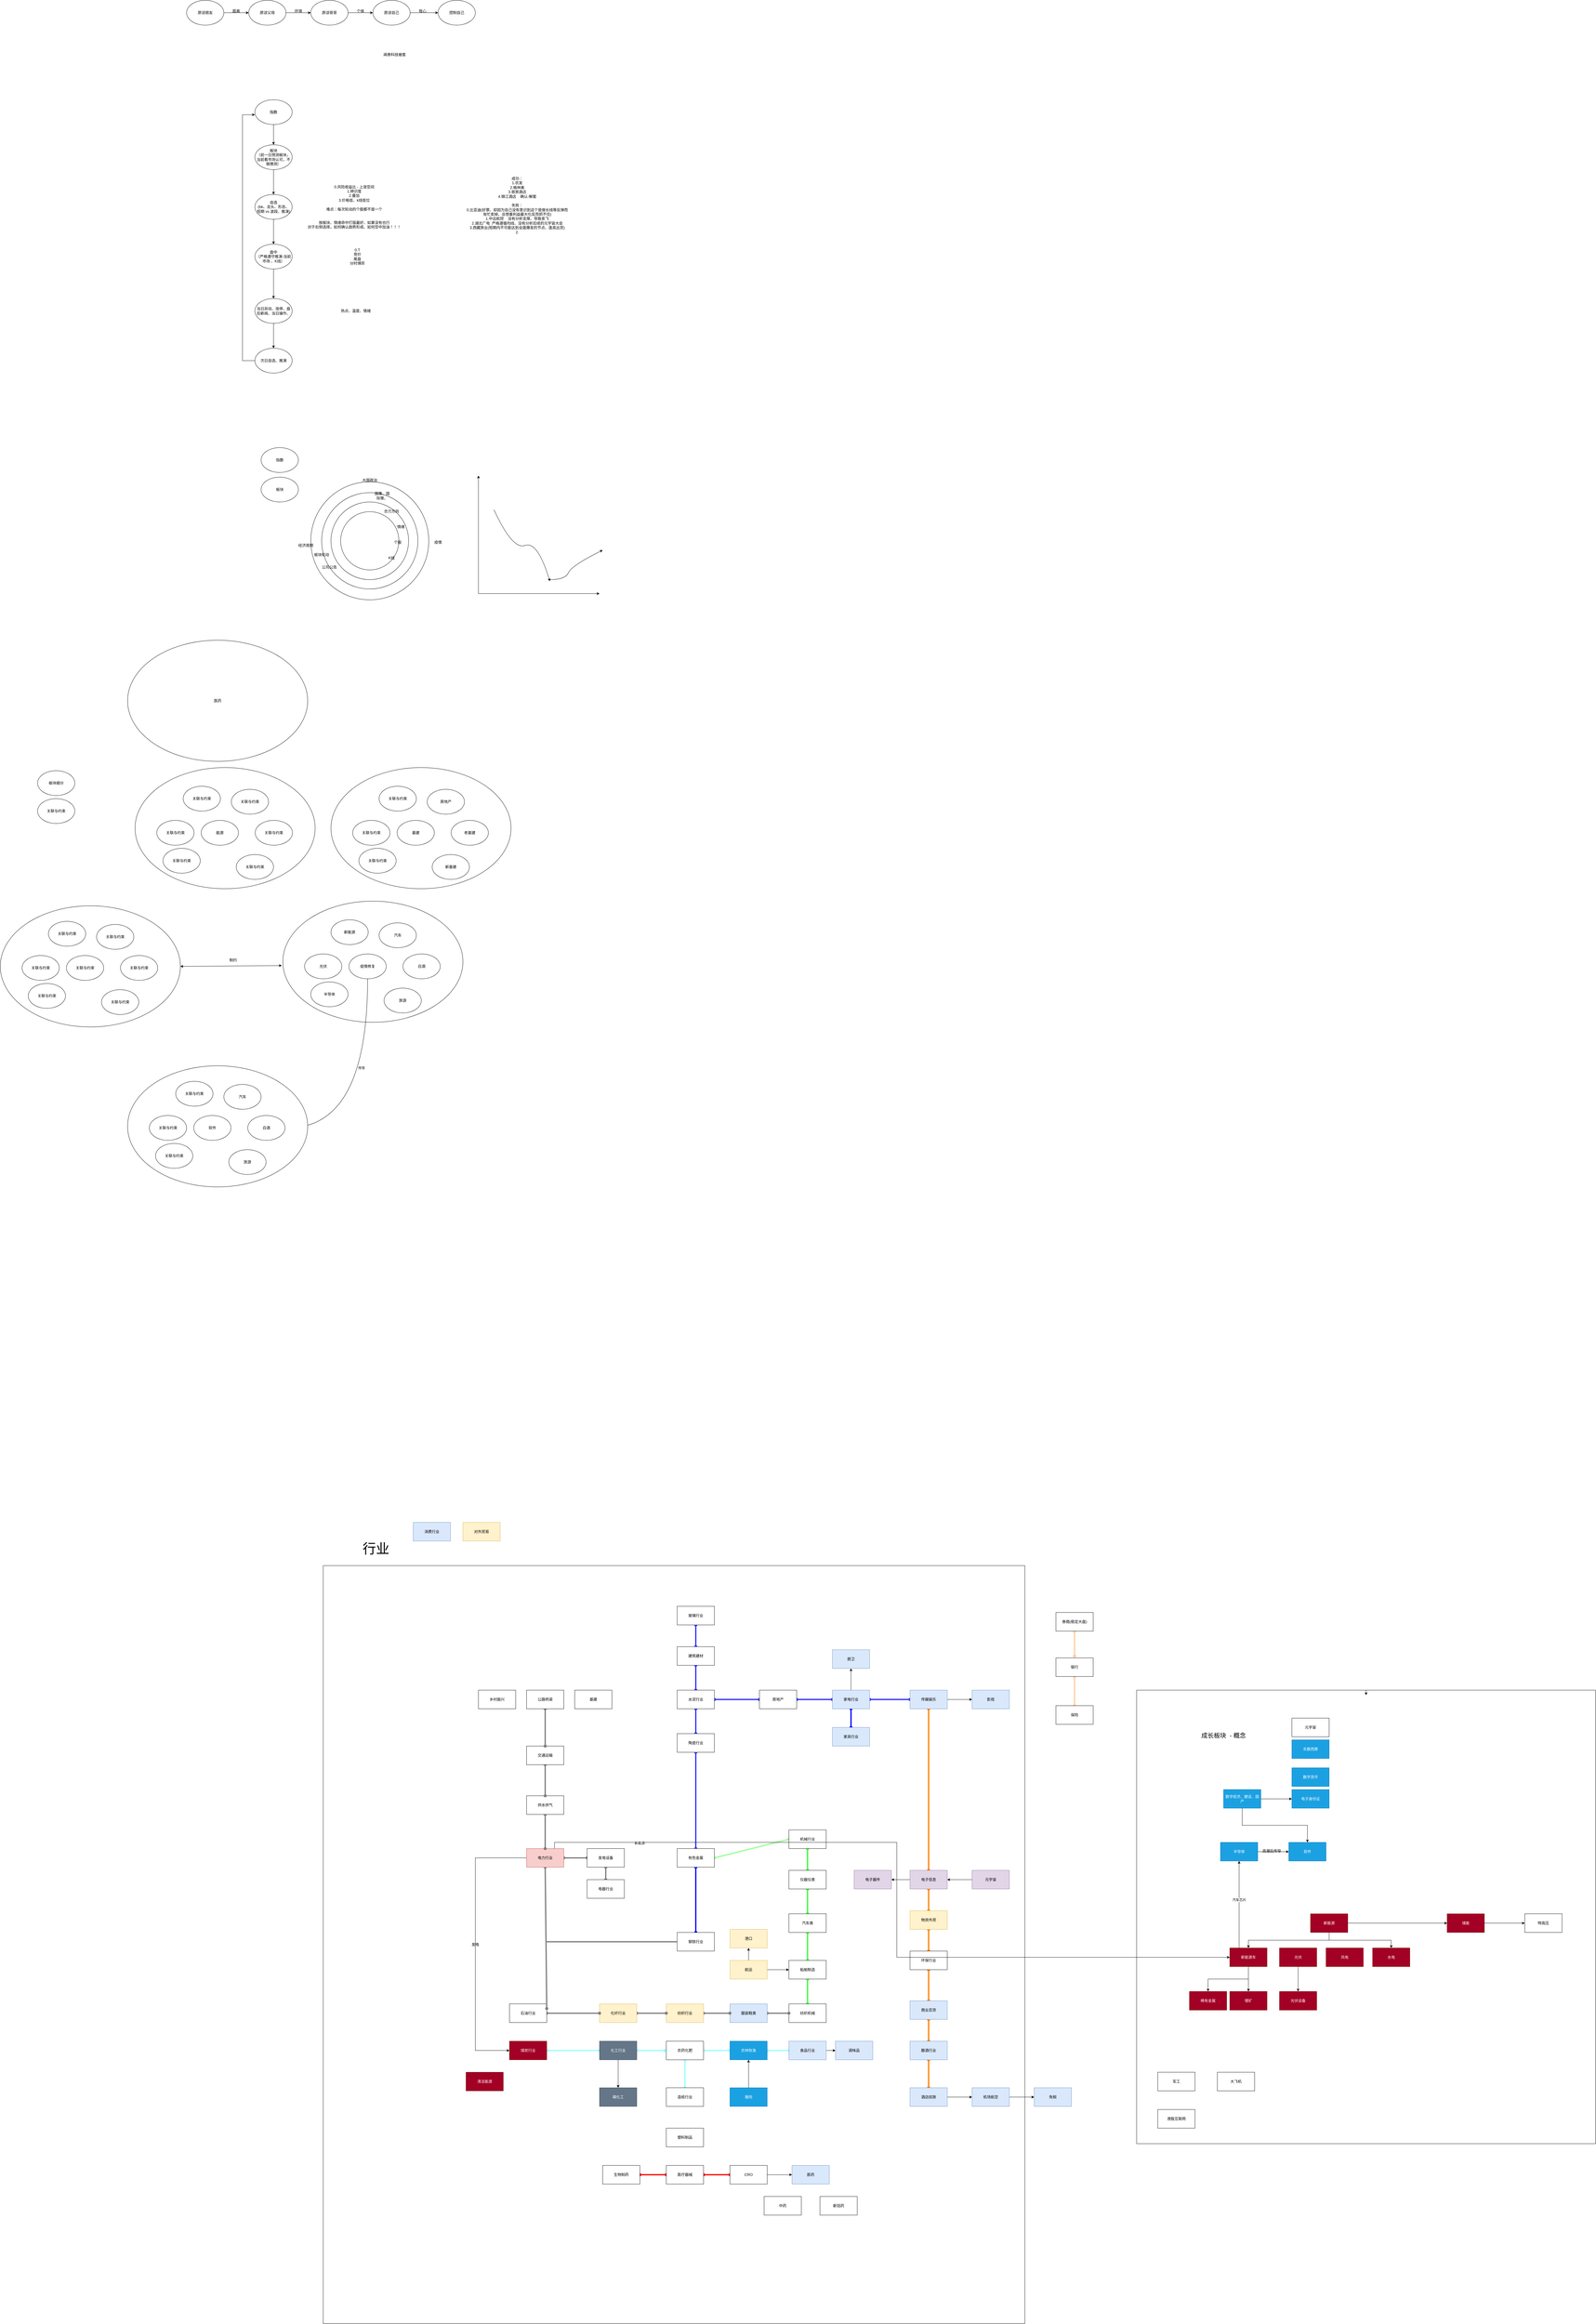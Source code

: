 <mxfile version="20.0.4" type="github">
  <diagram id="ldY1qM2QLt-F-Y-WQ3xt" name="Page-1">
    <mxGraphModel dx="2605" dy="1000" grid="1" gridSize="10" guides="1" tooltips="1" connect="1" arrows="1" fold="1" page="1" pageScale="1" pageWidth="827" pageHeight="1169" math="0" shadow="0">
      <root>
        <mxCell id="0" />
        <mxCell id="1" parent="0" />
        <mxCell id="4uQCtZzEzjz5VoVeqCpC-237" value="" style="rounded=0;whiteSpace=wrap;html=1;fontSize=20;" parent="1" vertex="1">
          <mxGeometry x="500" y="5159" width="2260" height="2440" as="geometry" />
        </mxCell>
        <mxCell id="4uQCtZzEzjz5VoVeqCpC-235" value="" style="rounded=0;whiteSpace=wrap;html=1;" parent="1" vertex="1">
          <mxGeometry x="3120" y="5560" width="1478" height="1460" as="geometry" />
        </mxCell>
        <mxCell id="4uQCtZzEzjz5VoVeqCpC-86" value="" style="ellipse;whiteSpace=wrap;html=1;" parent="1" vertex="1">
          <mxGeometry x="370" y="3020" width="580" height="390" as="geometry" />
        </mxCell>
        <mxCell id="4uQCtZzEzjz5VoVeqCpC-85" value="" style="ellipse;whiteSpace=wrap;html=1;" parent="1" vertex="1">
          <mxGeometry x="-540" y="3035" width="580" height="390" as="geometry" />
        </mxCell>
        <mxCell id="4uQCtZzEzjz5VoVeqCpC-3" value="" style="edgeStyle=orthogonalEdgeStyle;rounded=0;orthogonalLoop=1;jettySize=auto;html=1;" parent="1" source="4uQCtZzEzjz5VoVeqCpC-1" target="4uQCtZzEzjz5VoVeqCpC-2" edge="1">
          <mxGeometry relative="1" as="geometry" />
        </mxCell>
        <mxCell id="4uQCtZzEzjz5VoVeqCpC-1" value="原谅朋友" style="ellipse;whiteSpace=wrap;html=1;" parent="1" vertex="1">
          <mxGeometry x="60" y="120" width="120" height="80" as="geometry" />
        </mxCell>
        <mxCell id="4uQCtZzEzjz5VoVeqCpC-5" value="" style="edgeStyle=orthogonalEdgeStyle;rounded=0;orthogonalLoop=1;jettySize=auto;html=1;" parent="1" source="4uQCtZzEzjz5VoVeqCpC-2" target="4uQCtZzEzjz5VoVeqCpC-4" edge="1">
          <mxGeometry relative="1" as="geometry" />
        </mxCell>
        <mxCell id="4uQCtZzEzjz5VoVeqCpC-2" value="原谅父母" style="ellipse;whiteSpace=wrap;html=1;" parent="1" vertex="1">
          <mxGeometry x="260" y="120" width="120" height="80" as="geometry" />
        </mxCell>
        <mxCell id="4uQCtZzEzjz5VoVeqCpC-7" value="" style="edgeStyle=orthogonalEdgeStyle;rounded=0;orthogonalLoop=1;jettySize=auto;html=1;" parent="1" source="4uQCtZzEzjz5VoVeqCpC-4" target="4uQCtZzEzjz5VoVeqCpC-6" edge="1">
          <mxGeometry relative="1" as="geometry" />
        </mxCell>
        <mxCell id="4uQCtZzEzjz5VoVeqCpC-4" value="原谅哥哥" style="ellipse;whiteSpace=wrap;html=1;" parent="1" vertex="1">
          <mxGeometry x="460" y="120" width="120" height="80" as="geometry" />
        </mxCell>
        <mxCell id="4uQCtZzEzjz5VoVeqCpC-9" value="" style="edgeStyle=orthogonalEdgeStyle;rounded=0;orthogonalLoop=1;jettySize=auto;html=1;" parent="1" source="4uQCtZzEzjz5VoVeqCpC-6" target="4uQCtZzEzjz5VoVeqCpC-8" edge="1">
          <mxGeometry relative="1" as="geometry" />
        </mxCell>
        <mxCell id="4uQCtZzEzjz5VoVeqCpC-6" value="原谅自己" style="ellipse;whiteSpace=wrap;html=1;" parent="1" vertex="1">
          <mxGeometry x="660" y="120" width="120" height="80" as="geometry" />
        </mxCell>
        <mxCell id="4uQCtZzEzjz5VoVeqCpC-8" value="控制自己" style="ellipse;whiteSpace=wrap;html=1;" parent="1" vertex="1">
          <mxGeometry x="870" y="120" width="120" height="80" as="geometry" />
        </mxCell>
        <mxCell id="4uQCtZzEzjz5VoVeqCpC-10" value="距离" style="text;html=1;strokeColor=none;fillColor=none;align=center;verticalAlign=middle;whiteSpace=wrap;rounded=0;" parent="1" vertex="1">
          <mxGeometry x="190" y="140" width="60" height="30" as="geometry" />
        </mxCell>
        <mxCell id="4uQCtZzEzjz5VoVeqCpC-14" value="环境" style="text;html=1;strokeColor=none;fillColor=none;align=center;verticalAlign=middle;whiteSpace=wrap;rounded=0;" parent="1" vertex="1">
          <mxGeometry x="390" y="140" width="60" height="30" as="geometry" />
        </mxCell>
        <mxCell id="4uQCtZzEzjz5VoVeqCpC-15" value="个体" style="text;html=1;strokeColor=none;fillColor=none;align=center;verticalAlign=middle;whiteSpace=wrap;rounded=0;" parent="1" vertex="1">
          <mxGeometry x="590" y="140" width="60" height="30" as="geometry" />
        </mxCell>
        <mxCell id="4uQCtZzEzjz5VoVeqCpC-16" value="我心" style="text;html=1;strokeColor=none;fillColor=none;align=center;verticalAlign=middle;whiteSpace=wrap;rounded=0;" parent="1" vertex="1">
          <mxGeometry x="790" y="140" width="60" height="30" as="geometry" />
        </mxCell>
        <mxCell id="4uQCtZzEzjz5VoVeqCpC-19" value="" style="edgeStyle=orthogonalEdgeStyle;rounded=0;orthogonalLoop=1;jettySize=auto;html=1;" parent="1" source="4uQCtZzEzjz5VoVeqCpC-17" target="4uQCtZzEzjz5VoVeqCpC-18" edge="1">
          <mxGeometry relative="1" as="geometry" />
        </mxCell>
        <mxCell id="4uQCtZzEzjz5VoVeqCpC-17" value="指数" style="ellipse;whiteSpace=wrap;html=1;" parent="1" vertex="1">
          <mxGeometry x="280" y="440" width="120" height="80" as="geometry" />
        </mxCell>
        <mxCell id="4uQCtZzEzjz5VoVeqCpC-26" value="" style="edgeStyle=orthogonalEdgeStyle;rounded=0;orthogonalLoop=1;jettySize=auto;html=1;" parent="1" source="4uQCtZzEzjz5VoVeqCpC-18" target="4uQCtZzEzjz5VoVeqCpC-25" edge="1">
          <mxGeometry relative="1" as="geometry" />
        </mxCell>
        <mxCell id="4uQCtZzEzjz5VoVeqCpC-18" value="板块&lt;br&gt;（前一日预测板块，当前看市场认可，不做猜测）" style="ellipse;whiteSpace=wrap;html=1;" parent="1" vertex="1">
          <mxGeometry x="280" y="585" width="120" height="80" as="geometry" />
        </mxCell>
        <mxCell id="4uQCtZzEzjz5VoVeqCpC-35" value="" style="edgeStyle=orthogonalEdgeStyle;rounded=0;orthogonalLoop=1;jettySize=auto;html=1;" parent="1" source="4uQCtZzEzjz5VoVeqCpC-25" target="4uQCtZzEzjz5VoVeqCpC-34" edge="1">
          <mxGeometry relative="1" as="geometry" />
        </mxCell>
        <mxCell id="4uQCtZzEzjz5VoVeqCpC-25" value="自选&lt;br&gt;(bk、龙头、形态、&lt;br&gt;短期 vs 波段、推演)" style="ellipse;whiteSpace=wrap;html=1;" parent="1" vertex="1">
          <mxGeometry x="280" y="745" width="120" height="80" as="geometry" />
        </mxCell>
        <mxCell id="4uQCtZzEzjz5VoVeqCpC-31" value="" style="edgeStyle=orthogonalEdgeStyle;rounded=0;orthogonalLoop=1;jettySize=auto;html=1;" parent="1" source="4uQCtZzEzjz5VoVeqCpC-28" target="4uQCtZzEzjz5VoVeqCpC-30" edge="1">
          <mxGeometry relative="1" as="geometry" />
        </mxCell>
        <mxCell id="4uQCtZzEzjz5VoVeqCpC-28" value="当日异动、涨停、盘后新闻、当日操作、" style="ellipse;whiteSpace=wrap;html=1;" parent="1" vertex="1">
          <mxGeometry x="280" y="1080" width="120" height="80" as="geometry" />
        </mxCell>
        <mxCell id="4uQCtZzEzjz5VoVeqCpC-32" style="edgeStyle=orthogonalEdgeStyle;rounded=0;orthogonalLoop=1;jettySize=auto;html=1;exitX=0;exitY=0.5;exitDx=0;exitDy=0;entryX=0;entryY=0.605;entryDx=0;entryDy=0;entryPerimeter=0;" parent="1" source="4uQCtZzEzjz5VoVeqCpC-30" target="4uQCtZzEzjz5VoVeqCpC-17" edge="1">
          <mxGeometry relative="1" as="geometry">
            <Array as="points">
              <mxPoint x="240" y="1280" />
              <mxPoint x="240" y="488" />
            </Array>
          </mxGeometry>
        </mxCell>
        <mxCell id="4uQCtZzEzjz5VoVeqCpC-30" value="次日自选、推演" style="ellipse;whiteSpace=wrap;html=1;" parent="1" vertex="1">
          <mxGeometry x="280" y="1240" width="120" height="80" as="geometry" />
        </mxCell>
        <mxCell id="4uQCtZzEzjz5VoVeqCpC-36" style="edgeStyle=orthogonalEdgeStyle;rounded=0;orthogonalLoop=1;jettySize=auto;html=1;exitX=0.5;exitY=1;exitDx=0;exitDy=0;" parent="1" source="4uQCtZzEzjz5VoVeqCpC-34" target="4uQCtZzEzjz5VoVeqCpC-28" edge="1">
          <mxGeometry relative="1" as="geometry" />
        </mxCell>
        <mxCell id="4uQCtZzEzjz5VoVeqCpC-34" value="盘中&lt;br&gt;（严格遵守推演-当前市场 、K线）" style="ellipse;whiteSpace=wrap;html=1;" parent="1" vertex="1">
          <mxGeometry x="280" y="905" width="120" height="80" as="geometry" />
        </mxCell>
        <mxCell id="4uQCtZzEzjz5VoVeqCpC-42" value="成功：&lt;br&gt;1.农发&lt;br&gt;2.格林美&lt;br&gt;3.首旅酒店&lt;br&gt;4.锦江酒店&amp;nbsp; &amp;nbsp; 确认-解套&lt;br&gt;&lt;br&gt;失败：&lt;br&gt;0.比亚迪(好票、却因为自己没有意识到这个是做长线等反弹而匆忙卖掉、总想着利益最大化反而抓不住)&lt;br&gt;1.中远航控&amp;nbsp; &amp;nbsp; 没有分析支撑、导致卖飞&lt;br&gt;2.湖北广电&amp;nbsp; 严格遵循均线、没有分析后续的元宇宙大会&lt;br&gt;3.西藏旅业(短期内不可能达到全面爆发的节点、逢高出货)&lt;br&gt;2." style="text;html=1;strokeColor=none;fillColor=none;align=center;verticalAlign=middle;whiteSpace=wrap;rounded=0;" parent="1" vertex="1">
          <mxGeometry x="960" y="700" width="330" height="160" as="geometry" />
        </mxCell>
        <mxCell id="4uQCtZzEzjz5VoVeqCpC-43" value="闻泰科技被套" style="text;html=1;strokeColor=none;fillColor=none;align=center;verticalAlign=middle;whiteSpace=wrap;rounded=0;" parent="1" vertex="1">
          <mxGeometry x="620" y="280" width="220" height="30" as="geometry" />
        </mxCell>
        <mxCell id="4uQCtZzEzjz5VoVeqCpC-44" value="" style="ellipse;whiteSpace=wrap;html=1;aspect=fixed;" parent="1" vertex="1">
          <mxGeometry x="460" y="1670" width="380" height="380" as="geometry" />
        </mxCell>
        <mxCell id="4uQCtZzEzjz5VoVeqCpC-45" value="大国政治" style="text;html=1;strokeColor=none;fillColor=none;align=center;verticalAlign=middle;whiteSpace=wrap;rounded=0;" parent="1" vertex="1">
          <mxGeometry x="620" y="1650" width="60" height="30" as="geometry" />
        </mxCell>
        <mxCell id="4uQCtZzEzjz5VoVeqCpC-46" value="经济周期" style="text;html=1;strokeColor=none;fillColor=none;align=center;verticalAlign=middle;whiteSpace=wrap;rounded=0;" parent="1" vertex="1">
          <mxGeometry x="414" y="1860" width="60" height="30" as="geometry" />
        </mxCell>
        <mxCell id="4uQCtZzEzjz5VoVeqCpC-47" value="疫情" style="text;html=1;strokeColor=none;fillColor=none;align=center;verticalAlign=middle;whiteSpace=wrap;rounded=0;" parent="1" vertex="1">
          <mxGeometry x="840" y="1850" width="60" height="30" as="geometry" />
        </mxCell>
        <mxCell id="4uQCtZzEzjz5VoVeqCpC-48" value="战争" style="text;html=1;strokeColor=none;fillColor=none;align=center;verticalAlign=middle;whiteSpace=wrap;rounded=0;" parent="1" vertex="1">
          <mxGeometry x="204" y="2605" width="60" height="30" as="geometry" />
        </mxCell>
        <mxCell id="4uQCtZzEzjz5VoVeqCpC-49" value="" style="ellipse;whiteSpace=wrap;html=1;aspect=fixed;" parent="1" vertex="1">
          <mxGeometry x="495" y="1705" width="310" height="310" as="geometry" />
        </mxCell>
        <mxCell id="4uQCtZzEzjz5VoVeqCpC-50" value="国策、国际策、" style="text;html=1;strokeColor=none;fillColor=none;align=center;verticalAlign=middle;whiteSpace=wrap;rounded=0;" parent="1" vertex="1">
          <mxGeometry x="660" y="1700" width="60" height="30" as="geometry" />
        </mxCell>
        <mxCell id="4uQCtZzEzjz5VoVeqCpC-51" value="公司公告" style="text;html=1;strokeColor=none;fillColor=none;align=center;verticalAlign=middle;whiteSpace=wrap;rounded=0;" parent="1" vertex="1">
          <mxGeometry x="490" y="1930" width="60" height="30" as="geometry" />
        </mxCell>
        <mxCell id="4uQCtZzEzjz5VoVeqCpC-52" value="板块轮动" style="text;html=1;strokeColor=none;fillColor=none;align=center;verticalAlign=middle;whiteSpace=wrap;rounded=0;" parent="1" vertex="1">
          <mxGeometry x="465" y="1890" width="60" height="30" as="geometry" />
        </mxCell>
        <mxCell id="4uQCtZzEzjz5VoVeqCpC-53" value="" style="ellipse;whiteSpace=wrap;html=1;aspect=fixed;" parent="1" vertex="1">
          <mxGeometry x="525" y="1735" width="250" height="250" as="geometry" />
        </mxCell>
        <mxCell id="4uQCtZzEzjz5VoVeqCpC-54" value="合力方向" style="text;html=1;strokeColor=none;fillColor=none;align=center;verticalAlign=middle;whiteSpace=wrap;rounded=0;" parent="1" vertex="1">
          <mxGeometry x="690" y="1750" width="60" height="30" as="geometry" />
        </mxCell>
        <mxCell id="4uQCtZzEzjz5VoVeqCpC-55" value="情绪" style="text;html=1;strokeColor=none;fillColor=none;align=center;verticalAlign=middle;whiteSpace=wrap;rounded=0;" parent="1" vertex="1">
          <mxGeometry x="720" y="1800" width="60" height="30" as="geometry" />
        </mxCell>
        <mxCell id="4uQCtZzEzjz5VoVeqCpC-56" value="" style="ellipse;whiteSpace=wrap;html=1;aspect=fixed;" parent="1" vertex="1">
          <mxGeometry x="556.25" y="1766.25" width="187.5" height="187.5" as="geometry" />
        </mxCell>
        <mxCell id="4uQCtZzEzjz5VoVeqCpC-57" value="个股" style="text;html=1;strokeColor=none;fillColor=none;align=center;verticalAlign=middle;whiteSpace=wrap;rounded=0;" parent="1" vertex="1">
          <mxGeometry x="710" y="1850" width="60" height="30" as="geometry" />
        </mxCell>
        <mxCell id="4uQCtZzEzjz5VoVeqCpC-58" value="K线" style="text;html=1;strokeColor=none;fillColor=none;align=center;verticalAlign=middle;whiteSpace=wrap;rounded=0;" parent="1" vertex="1">
          <mxGeometry x="690" y="1900" width="60" height="30" as="geometry" />
        </mxCell>
        <mxCell id="4uQCtZzEzjz5VoVeqCpC-59" value="" style="endArrow=classic;html=1;rounded=0;" parent="1" edge="1">
          <mxGeometry width="50" height="50" relative="1" as="geometry">
            <mxPoint x="1000" y="2030" as="sourcePoint" />
            <mxPoint x="1000" y="1650" as="targetPoint" />
          </mxGeometry>
        </mxCell>
        <mxCell id="4uQCtZzEzjz5VoVeqCpC-60" value="" style="endArrow=classic;html=1;rounded=0;" parent="1" edge="1">
          <mxGeometry width="50" height="50" relative="1" as="geometry">
            <mxPoint x="1000" y="2030" as="sourcePoint" />
            <mxPoint x="1390" y="2030" as="targetPoint" />
          </mxGeometry>
        </mxCell>
        <mxCell id="4uQCtZzEzjz5VoVeqCpC-62" value="" style="curved=1;endArrow=classic;html=1;rounded=0;" parent="1" edge="1">
          <mxGeometry width="50" height="50" relative="1" as="geometry">
            <mxPoint x="1050" y="1760" as="sourcePoint" />
            <mxPoint x="1230" y="1990" as="targetPoint" />
            <Array as="points">
              <mxPoint x="1110" y="1890" />
              <mxPoint x="1190" y="1860" />
            </Array>
          </mxGeometry>
        </mxCell>
        <mxCell id="4uQCtZzEzjz5VoVeqCpC-63" value="" style="curved=1;endArrow=classic;html=1;rounded=0;" parent="1" edge="1">
          <mxGeometry width="50" height="50" relative="1" as="geometry">
            <mxPoint x="1230" y="1985" as="sourcePoint" />
            <mxPoint x="1400" y="1890" as="targetPoint" />
            <Array as="points">
              <mxPoint x="1280" y="1985" />
              <mxPoint x="1300" y="1940" />
            </Array>
          </mxGeometry>
        </mxCell>
        <mxCell id="4uQCtZzEzjz5VoVeqCpC-64" value="板块细分" style="ellipse;whiteSpace=wrap;html=1;" parent="1" vertex="1">
          <mxGeometry x="-420" y="2600" width="120" height="80" as="geometry" />
        </mxCell>
        <mxCell id="4uQCtZzEzjz5VoVeqCpC-65" value="关联与约束" style="ellipse;whiteSpace=wrap;html=1;" parent="1" vertex="1">
          <mxGeometry x="-420" y="2690" width="120" height="80" as="geometry" />
        </mxCell>
        <mxCell id="4uQCtZzEzjz5VoVeqCpC-66" value="指数" style="ellipse;whiteSpace=wrap;html=1;" parent="1" vertex="1">
          <mxGeometry x="300" y="1560" width="120" height="80" as="geometry" />
        </mxCell>
        <mxCell id="4uQCtZzEzjz5VoVeqCpC-67" value="板块" style="ellipse;whiteSpace=wrap;html=1;" parent="1" vertex="1">
          <mxGeometry x="300" y="1655" width="120" height="80" as="geometry" />
        </mxCell>
        <mxCell id="4uQCtZzEzjz5VoVeqCpC-76" style="edgeStyle=orthogonalEdgeStyle;curved=1;rounded=0;orthogonalLoop=1;jettySize=auto;html=1;exitX=0.5;exitY=1;exitDx=0;exitDy=0;entryX=1;entryY=0.5;entryDx=0;entryDy=0;" parent="1" source="4uQCtZzEzjz5VoVeqCpC-68" target="4uQCtZzEzjz5VoVeqCpC-75" edge="1">
          <mxGeometry relative="1" as="geometry" />
        </mxCell>
        <mxCell id="4uQCtZzEzjz5VoVeqCpC-77" value="传导" style="edgeLabel;html=1;align=center;verticalAlign=middle;resizable=0;points=[];" parent="4uQCtZzEzjz5VoVeqCpC-76" vertex="1" connectable="0">
          <mxGeometry x="-0.227" y="-20" relative="1" as="geometry">
            <mxPoint as="offset" />
          </mxGeometry>
        </mxCell>
        <mxCell id="4uQCtZzEzjz5VoVeqCpC-68" value="疫情修复" style="ellipse;whiteSpace=wrap;html=1;" parent="1" vertex="1">
          <mxGeometry x="583" y="3190" width="120" height="80" as="geometry" />
        </mxCell>
        <mxCell id="4uQCtZzEzjz5VoVeqCpC-69" value="汽车" style="ellipse;whiteSpace=wrap;html=1;" parent="1" vertex="1">
          <mxGeometry x="680" y="3090" width="120" height="80" as="geometry" />
        </mxCell>
        <mxCell id="4uQCtZzEzjz5VoVeqCpC-70" value="白酒" style="ellipse;whiteSpace=wrap;html=1;" parent="1" vertex="1">
          <mxGeometry x="757" y="3190" width="120" height="80" as="geometry" />
        </mxCell>
        <mxCell id="4uQCtZzEzjz5VoVeqCpC-71" value="旅游" style="ellipse;whiteSpace=wrap;html=1;" parent="1" vertex="1">
          <mxGeometry x="696" y="3300" width="120" height="80" as="geometry" />
        </mxCell>
        <mxCell id="4uQCtZzEzjz5VoVeqCpC-72" value="新能源" style="ellipse;whiteSpace=wrap;html=1;" parent="1" vertex="1">
          <mxGeometry x="525" y="3080" width="120" height="80" as="geometry" />
        </mxCell>
        <mxCell id="4uQCtZzEzjz5VoVeqCpC-73" value="半导体" style="ellipse;whiteSpace=wrap;html=1;" parent="1" vertex="1">
          <mxGeometry x="460" y="3280" width="120" height="80" as="geometry" />
        </mxCell>
        <mxCell id="4uQCtZzEzjz5VoVeqCpC-74" value="光伏" style="ellipse;whiteSpace=wrap;html=1;" parent="1" vertex="1">
          <mxGeometry x="440" y="3190" width="120" height="80" as="geometry" />
        </mxCell>
        <mxCell id="4uQCtZzEzjz5VoVeqCpC-75" value="旅游" style="ellipse;whiteSpace=wrap;html=1;" parent="1" vertex="1">
          <mxGeometry x="260" y="3710" width="120" height="80" as="geometry" />
        </mxCell>
        <mxCell id="4uQCtZzEzjz5VoVeqCpC-78" value="关联与约束" style="ellipse;whiteSpace=wrap;html=1;" parent="1" vertex="1">
          <mxGeometry x="-327" y="3195" width="120" height="80" as="geometry" />
        </mxCell>
        <mxCell id="4uQCtZzEzjz5VoVeqCpC-79" value="关联与约束" style="ellipse;whiteSpace=wrap;html=1;" parent="1" vertex="1">
          <mxGeometry x="-230" y="3095" width="120" height="80" as="geometry" />
        </mxCell>
        <mxCell id="4uQCtZzEzjz5VoVeqCpC-80" value="关联与约束" style="ellipse;whiteSpace=wrap;html=1;" parent="1" vertex="1">
          <mxGeometry x="-153" y="3195" width="120" height="80" as="geometry" />
        </mxCell>
        <mxCell id="4uQCtZzEzjz5VoVeqCpC-81" value="关联与约束" style="ellipse;whiteSpace=wrap;html=1;" parent="1" vertex="1">
          <mxGeometry x="-214" y="3305" width="120" height="80" as="geometry" />
        </mxCell>
        <mxCell id="4uQCtZzEzjz5VoVeqCpC-82" value="关联与约束" style="ellipse;whiteSpace=wrap;html=1;" parent="1" vertex="1">
          <mxGeometry x="-385" y="3085" width="120" height="80" as="geometry" />
        </mxCell>
        <mxCell id="4uQCtZzEzjz5VoVeqCpC-83" value="关联与约束" style="ellipse;whiteSpace=wrap;html=1;" parent="1" vertex="1">
          <mxGeometry x="-450" y="3285" width="120" height="80" as="geometry" />
        </mxCell>
        <mxCell id="4uQCtZzEzjz5VoVeqCpC-84" value="关联与约束" style="ellipse;whiteSpace=wrap;html=1;" parent="1" vertex="1">
          <mxGeometry x="-470" y="3195" width="120" height="80" as="geometry" />
        </mxCell>
        <mxCell id="4uQCtZzEzjz5VoVeqCpC-87" value="" style="endArrow=classic;startArrow=classic;html=1;rounded=0;curved=1;exitX=1;exitY=0.5;exitDx=0;exitDy=0;entryX=-0.006;entryY=0.532;entryDx=0;entryDy=0;entryPerimeter=0;" parent="1" source="4uQCtZzEzjz5VoVeqCpC-85" target="4uQCtZzEzjz5VoVeqCpC-86" edge="1">
          <mxGeometry width="50" height="50" relative="1" as="geometry">
            <mxPoint x="240" y="3360" as="sourcePoint" />
            <mxPoint x="290" y="3310" as="targetPoint" />
          </mxGeometry>
        </mxCell>
        <mxCell id="4uQCtZzEzjz5VoVeqCpC-88" value="制约" style="text;html=1;strokeColor=none;fillColor=none;align=center;verticalAlign=middle;whiteSpace=wrap;rounded=0;" parent="1" vertex="1">
          <mxGeometry x="180" y="3195" width="60" height="30" as="geometry" />
        </mxCell>
        <mxCell id="4uQCtZzEzjz5VoVeqCpC-89" value="" style="ellipse;whiteSpace=wrap;html=1;" parent="1" vertex="1">
          <mxGeometry x="-106" y="2590" width="580" height="390" as="geometry" />
        </mxCell>
        <mxCell id="4uQCtZzEzjz5VoVeqCpC-90" value="能源" style="ellipse;whiteSpace=wrap;html=1;" parent="1" vertex="1">
          <mxGeometry x="107" y="2760" width="120" height="80" as="geometry" />
        </mxCell>
        <mxCell id="4uQCtZzEzjz5VoVeqCpC-91" value="关联与约束" style="ellipse;whiteSpace=wrap;html=1;" parent="1" vertex="1">
          <mxGeometry x="204" y="2660" width="120" height="80" as="geometry" />
        </mxCell>
        <mxCell id="4uQCtZzEzjz5VoVeqCpC-92" value="关联与约束" style="ellipse;whiteSpace=wrap;html=1;" parent="1" vertex="1">
          <mxGeometry x="281" y="2760" width="120" height="80" as="geometry" />
        </mxCell>
        <mxCell id="4uQCtZzEzjz5VoVeqCpC-93" value="关联与约束" style="ellipse;whiteSpace=wrap;html=1;" parent="1" vertex="1">
          <mxGeometry x="220" y="2870" width="120" height="80" as="geometry" />
        </mxCell>
        <mxCell id="4uQCtZzEzjz5VoVeqCpC-94" value="关联与约束" style="ellipse;whiteSpace=wrap;html=1;" parent="1" vertex="1">
          <mxGeometry x="49" y="2650" width="120" height="80" as="geometry" />
        </mxCell>
        <mxCell id="4uQCtZzEzjz5VoVeqCpC-95" value="关联与约束" style="ellipse;whiteSpace=wrap;html=1;" parent="1" vertex="1">
          <mxGeometry x="-16" y="2850" width="120" height="80" as="geometry" />
        </mxCell>
        <mxCell id="4uQCtZzEzjz5VoVeqCpC-96" value="关联与约束" style="ellipse;whiteSpace=wrap;html=1;" parent="1" vertex="1">
          <mxGeometry x="-36" y="2760" width="120" height="80" as="geometry" />
        </mxCell>
        <mxCell id="4uQCtZzEzjz5VoVeqCpC-97" value="战争" style="text;html=1;strokeColor=none;fillColor=none;align=center;verticalAlign=middle;whiteSpace=wrap;rounded=0;" parent="1" vertex="1">
          <mxGeometry x="835" y="2605" width="60" height="30" as="geometry" />
        </mxCell>
        <mxCell id="4uQCtZzEzjz5VoVeqCpC-98" value="" style="ellipse;whiteSpace=wrap;html=1;" parent="1" vertex="1">
          <mxGeometry x="525" y="2590" width="580" height="390" as="geometry" />
        </mxCell>
        <mxCell id="4uQCtZzEzjz5VoVeqCpC-99" value="基建" style="ellipse;whiteSpace=wrap;html=1;" parent="1" vertex="1">
          <mxGeometry x="738" y="2760" width="120" height="80" as="geometry" />
        </mxCell>
        <mxCell id="4uQCtZzEzjz5VoVeqCpC-100" value="房地产" style="ellipse;whiteSpace=wrap;html=1;" parent="1" vertex="1">
          <mxGeometry x="835" y="2660" width="120" height="80" as="geometry" />
        </mxCell>
        <mxCell id="4uQCtZzEzjz5VoVeqCpC-101" value="老基建" style="ellipse;whiteSpace=wrap;html=1;" parent="1" vertex="1">
          <mxGeometry x="912" y="2760" width="120" height="80" as="geometry" />
        </mxCell>
        <mxCell id="4uQCtZzEzjz5VoVeqCpC-102" value="新基建" style="ellipse;whiteSpace=wrap;html=1;" parent="1" vertex="1">
          <mxGeometry x="851" y="2870" width="120" height="80" as="geometry" />
        </mxCell>
        <mxCell id="4uQCtZzEzjz5VoVeqCpC-103" value="关联与约束" style="ellipse;whiteSpace=wrap;html=1;" parent="1" vertex="1">
          <mxGeometry x="680" y="2650" width="120" height="80" as="geometry" />
        </mxCell>
        <mxCell id="4uQCtZzEzjz5VoVeqCpC-104" value="关联与约束" style="ellipse;whiteSpace=wrap;html=1;" parent="1" vertex="1">
          <mxGeometry x="615" y="2850" width="120" height="80" as="geometry" />
        </mxCell>
        <mxCell id="4uQCtZzEzjz5VoVeqCpC-105" value="关联与约束" style="ellipse;whiteSpace=wrap;html=1;" parent="1" vertex="1">
          <mxGeometry x="595" y="2760" width="120" height="80" as="geometry" />
        </mxCell>
        <mxCell id="4uQCtZzEzjz5VoVeqCpC-106" value="" style="ellipse;whiteSpace=wrap;html=1;" parent="1" vertex="1">
          <mxGeometry x="-130" y="3550" width="580" height="390" as="geometry" />
        </mxCell>
        <mxCell id="4uQCtZzEzjz5VoVeqCpC-107" value="软件" style="ellipse;whiteSpace=wrap;html=1;" parent="1" vertex="1">
          <mxGeometry x="83" y="3710" width="120" height="80" as="geometry" />
        </mxCell>
        <mxCell id="4uQCtZzEzjz5VoVeqCpC-108" value="汽车" style="ellipse;whiteSpace=wrap;html=1;" parent="1" vertex="1">
          <mxGeometry x="180" y="3610" width="120" height="80" as="geometry" />
        </mxCell>
        <mxCell id="4uQCtZzEzjz5VoVeqCpC-109" value="白酒" style="ellipse;whiteSpace=wrap;html=1;" parent="1" vertex="1">
          <mxGeometry x="257" y="3710" width="120" height="80" as="geometry" />
        </mxCell>
        <mxCell id="4uQCtZzEzjz5VoVeqCpC-110" value="旅游" style="ellipse;whiteSpace=wrap;html=1;" parent="1" vertex="1">
          <mxGeometry x="196" y="3820" width="120" height="80" as="geometry" />
        </mxCell>
        <mxCell id="4uQCtZzEzjz5VoVeqCpC-111" value="关联与约束" style="ellipse;whiteSpace=wrap;html=1;" parent="1" vertex="1">
          <mxGeometry x="25" y="3600" width="120" height="80" as="geometry" />
        </mxCell>
        <mxCell id="4uQCtZzEzjz5VoVeqCpC-112" value="关联与约束" style="ellipse;whiteSpace=wrap;html=1;" parent="1" vertex="1">
          <mxGeometry x="-40" y="3800" width="120" height="80" as="geometry" />
        </mxCell>
        <mxCell id="4uQCtZzEzjz5VoVeqCpC-113" value="关联与约束" style="ellipse;whiteSpace=wrap;html=1;" parent="1" vertex="1">
          <mxGeometry x="-60" y="3710" width="120" height="80" as="geometry" />
        </mxCell>
        <mxCell id="4uQCtZzEzjz5VoVeqCpC-115" value="医药" style="ellipse;whiteSpace=wrap;html=1;" parent="1" vertex="1">
          <mxGeometry x="-130" y="2180" width="580" height="390" as="geometry" />
        </mxCell>
        <mxCell id="4uQCtZzEzjz5VoVeqCpC-116" value="0.风险收益比 - 上涨空间&lt;br&gt;1.辨识度&lt;br&gt;2.叠加&lt;br&gt;3.价格低、k线低位&lt;br&gt;&lt;br&gt;难点：每次轮动的个股都不是一个&lt;br&gt;&lt;br&gt;&lt;br&gt;按板块、情绪命中打版最好、如果没有也行&lt;br&gt;对于右侧选择，如何确认趋势形成、如何空中加油！！！" style="text;html=1;strokeColor=none;fillColor=none;align=center;verticalAlign=middle;whiteSpace=wrap;rounded=0;labelPosition=center;verticalLabelPosition=middle;" parent="1" vertex="1">
          <mxGeometry x="440" y="715" width="320" height="140" as="geometry" />
        </mxCell>
        <mxCell id="4uQCtZzEzjz5VoVeqCpC-184" style="edgeStyle=none;rounded=0;orthogonalLoop=1;jettySize=auto;html=1;exitX=0.5;exitY=1;exitDx=0;exitDy=0;startArrow=oval;startFill=0;endArrow=oval;endFill=1;strokeColor=#3333FF;strokeWidth=4;" parent="1" source="4uQCtZzEzjz5VoVeqCpC-117" target="4uQCtZzEzjz5VoVeqCpC-118" edge="1">
          <mxGeometry relative="1" as="geometry" />
        </mxCell>
        <mxCell id="4uQCtZzEzjz5VoVeqCpC-117" value="玻璃行业" style="rounded=0;whiteSpace=wrap;html=1;" parent="1" vertex="1">
          <mxGeometry x="1640" y="5290" width="120" height="60" as="geometry" />
        </mxCell>
        <mxCell id="4uQCtZzEzjz5VoVeqCpC-183" style="edgeStyle=none;rounded=0;orthogonalLoop=1;jettySize=auto;html=1;exitX=0.5;exitY=1;exitDx=0;exitDy=0;entryX=0.5;entryY=0;entryDx=0;entryDy=0;startArrow=oval;startFill=0;endArrow=oval;endFill=1;strokeColor=#3333FF;strokeWidth=4;" parent="1" source="4uQCtZzEzjz5VoVeqCpC-118" target="4uQCtZzEzjz5VoVeqCpC-119" edge="1">
          <mxGeometry relative="1" as="geometry" />
        </mxCell>
        <mxCell id="4uQCtZzEzjz5VoVeqCpC-118" value="建筑建材" style="rounded=0;whiteSpace=wrap;html=1;" parent="1" vertex="1">
          <mxGeometry x="1640" y="5420" width="120" height="60" as="geometry" />
        </mxCell>
        <mxCell id="4uQCtZzEzjz5VoVeqCpC-182" style="edgeStyle=none;rounded=0;orthogonalLoop=1;jettySize=auto;html=1;exitX=0.5;exitY=1;exitDx=0;exitDy=0;entryX=0.5;entryY=0;entryDx=0;entryDy=0;startArrow=oval;startFill=0;endArrow=oval;endFill=1;strokeColor=#3333FF;strokeWidth=4;" parent="1" source="4uQCtZzEzjz5VoVeqCpC-119" target="4uQCtZzEzjz5VoVeqCpC-120" edge="1">
          <mxGeometry relative="1" as="geometry" />
        </mxCell>
        <mxCell id="4uQCtZzEzjz5VoVeqCpC-185" style="edgeStyle=none;rounded=0;orthogonalLoop=1;jettySize=auto;html=1;exitX=1;exitY=0.5;exitDx=0;exitDy=0;startArrow=oval;startFill=0;endArrow=oval;endFill=1;strokeColor=#3333FF;strokeWidth=4;" parent="1" source="4uQCtZzEzjz5VoVeqCpC-119" target="4uQCtZzEzjz5VoVeqCpC-123" edge="1">
          <mxGeometry relative="1" as="geometry" />
        </mxCell>
        <mxCell id="4uQCtZzEzjz5VoVeqCpC-119" value="水泥行业" style="rounded=0;whiteSpace=wrap;html=1;" parent="1" vertex="1">
          <mxGeometry x="1640" y="5560" width="120" height="60" as="geometry" />
        </mxCell>
        <mxCell id="4uQCtZzEzjz5VoVeqCpC-181" style="edgeStyle=none;rounded=0;orthogonalLoop=1;jettySize=auto;html=1;exitX=0.5;exitY=1;exitDx=0;exitDy=0;strokeColor=#3333FF;strokeWidth=4;startArrow=oval;startFill=0;endArrow=oval;endFill=1;" parent="1" source="4uQCtZzEzjz5VoVeqCpC-120" target="4uQCtZzEzjz5VoVeqCpC-121" edge="1">
          <mxGeometry relative="1" as="geometry" />
        </mxCell>
        <mxCell id="4uQCtZzEzjz5VoVeqCpC-120" value="陶瓷行业" style="rounded=0;whiteSpace=wrap;html=1;" parent="1" vertex="1">
          <mxGeometry x="1640" y="5700" width="120" height="60" as="geometry" />
        </mxCell>
        <mxCell id="4uQCtZzEzjz5VoVeqCpC-195" style="edgeStyle=none;rounded=0;orthogonalLoop=1;jettySize=auto;html=1;exitX=1;exitY=0.5;exitDx=0;exitDy=0;entryX=0;entryY=0.5;entryDx=0;entryDy=0;startArrow=oval;startFill=0;endArrow=oval;endFill=1;strokeColor=#99FF99;strokeWidth=4;" parent="1" source="4uQCtZzEzjz5VoVeqCpC-121" target="4uQCtZzEzjz5VoVeqCpC-127" edge="1">
          <mxGeometry relative="1" as="geometry" />
        </mxCell>
        <mxCell id="4uQCtZzEzjz5VoVeqCpC-200" style="edgeStyle=none;rounded=0;orthogonalLoop=1;jettySize=auto;html=1;exitX=0.5;exitY=1;exitDx=0;exitDy=0;entryX=0.5;entryY=0;entryDx=0;entryDy=0;startArrow=oval;startFill=0;endArrow=oval;endFill=1;strokeColor=#0000FF;strokeWidth=4;" parent="1" source="4uQCtZzEzjz5VoVeqCpC-121" target="4uQCtZzEzjz5VoVeqCpC-122" edge="1">
          <mxGeometry relative="1" as="geometry" />
        </mxCell>
        <mxCell id="4uQCtZzEzjz5VoVeqCpC-121" value="有色金属" style="rounded=0;whiteSpace=wrap;html=1;" parent="1" vertex="1">
          <mxGeometry x="1640" y="6070" width="120" height="60" as="geometry" />
        </mxCell>
        <mxCell id="4uQCtZzEzjz5VoVeqCpC-122" value="钢铁行业" style="rounded=0;whiteSpace=wrap;html=1;" parent="1" vertex="1">
          <mxGeometry x="1640" y="6340" width="120" height="60" as="geometry" />
        </mxCell>
        <mxCell id="4uQCtZzEzjz5VoVeqCpC-186" style="edgeStyle=none;rounded=0;orthogonalLoop=1;jettySize=auto;html=1;exitX=1;exitY=0.5;exitDx=0;exitDy=0;entryX=0;entryY=0.5;entryDx=0;entryDy=0;startArrow=oval;startFill=0;endArrow=oval;endFill=1;strokeColor=#3333FF;strokeWidth=4;" parent="1" source="4uQCtZzEzjz5VoVeqCpC-123" target="4uQCtZzEzjz5VoVeqCpC-124" edge="1">
          <mxGeometry relative="1" as="geometry" />
        </mxCell>
        <mxCell id="4uQCtZzEzjz5VoVeqCpC-123" value="房地产" style="rounded=0;whiteSpace=wrap;html=1;" parent="1" vertex="1">
          <mxGeometry x="1905" y="5560" width="120" height="60" as="geometry" />
        </mxCell>
        <mxCell id="4uQCtZzEzjz5VoVeqCpC-187" style="edgeStyle=none;rounded=0;orthogonalLoop=1;jettySize=auto;html=1;exitX=1;exitY=0.5;exitDx=0;exitDy=0;entryX=0;entryY=0.5;entryDx=0;entryDy=0;startArrow=oval;startFill=0;endArrow=oval;endFill=1;strokeColor=#3333FF;strokeWidth=4;" parent="1" source="4uQCtZzEzjz5VoVeqCpC-124" target="4uQCtZzEzjz5VoVeqCpC-125" edge="1">
          <mxGeometry relative="1" as="geometry" />
        </mxCell>
        <mxCell id="4uQCtZzEzjz5VoVeqCpC-194" style="edgeStyle=none;rounded=0;orthogonalLoop=1;jettySize=auto;html=1;exitX=0.5;exitY=1;exitDx=0;exitDy=0;entryX=0.5;entryY=0;entryDx=0;entryDy=0;startArrow=oval;startFill=0;endArrow=oval;endFill=1;strokeColor=#0000FF;strokeWidth=4;" parent="1" source="4uQCtZzEzjz5VoVeqCpC-124" target="4uQCtZzEzjz5VoVeqCpC-126" edge="1">
          <mxGeometry relative="1" as="geometry" />
        </mxCell>
        <mxCell id="_ERdf77PiGr_IL9-XyfZ-52" value="" style="edgeStyle=orthogonalEdgeStyle;rounded=0;orthogonalLoop=1;jettySize=auto;html=1;" edge="1" parent="1" source="4uQCtZzEzjz5VoVeqCpC-124" target="_ERdf77PiGr_IL9-XyfZ-51">
          <mxGeometry relative="1" as="geometry" />
        </mxCell>
        <mxCell id="4uQCtZzEzjz5VoVeqCpC-124" value="家电行业" style="rounded=0;whiteSpace=wrap;html=1;fillColor=#dae8fc;strokeColor=#6c8ebf;" parent="1" vertex="1">
          <mxGeometry x="2140" y="5560" width="120" height="60" as="geometry" />
        </mxCell>
        <mxCell id="4uQCtZzEzjz5VoVeqCpC-188" style="edgeStyle=none;rounded=0;orthogonalLoop=1;jettySize=auto;html=1;startArrow=oval;startFill=0;endArrow=oval;endFill=1;strokeColor=#FF8000;strokeWidth=4;" parent="1" source="4uQCtZzEzjz5VoVeqCpC-125" target="4uQCtZzEzjz5VoVeqCpC-133" edge="1">
          <mxGeometry relative="1" as="geometry" />
        </mxCell>
        <mxCell id="_ERdf77PiGr_IL9-XyfZ-2" value="" style="edgeStyle=orthogonalEdgeStyle;rounded=0;orthogonalLoop=1;jettySize=auto;html=1;" edge="1" parent="1" source="4uQCtZzEzjz5VoVeqCpC-125" target="_ERdf77PiGr_IL9-XyfZ-1">
          <mxGeometry relative="1" as="geometry" />
        </mxCell>
        <mxCell id="4uQCtZzEzjz5VoVeqCpC-125" value="传媒娱乐" style="rounded=0;whiteSpace=wrap;html=1;fillColor=#dae8fc;strokeColor=#6c8ebf;" parent="1" vertex="1">
          <mxGeometry x="2390" y="5560" width="120" height="60" as="geometry" />
        </mxCell>
        <mxCell id="4uQCtZzEzjz5VoVeqCpC-126" value="家具行业" style="rounded=0;whiteSpace=wrap;html=1;fillColor=#dae8fc;strokeColor=#6c8ebf;" parent="1" vertex="1">
          <mxGeometry x="2140" y="5680" width="120" height="60" as="geometry" />
        </mxCell>
        <mxCell id="4uQCtZzEzjz5VoVeqCpC-196" style="edgeStyle=none;rounded=0;orthogonalLoop=1;jettySize=auto;html=1;exitX=0.5;exitY=1;exitDx=0;exitDy=0;entryX=0.5;entryY=0;entryDx=0;entryDy=0;startArrow=oval;startFill=0;endArrow=oval;endFill=1;strokeColor=#33FF33;strokeWidth=4;" parent="1" source="4uQCtZzEzjz5VoVeqCpC-127" target="4uQCtZzEzjz5VoVeqCpC-128" edge="1">
          <mxGeometry relative="1" as="geometry" />
        </mxCell>
        <mxCell id="4uQCtZzEzjz5VoVeqCpC-127" value="机械行业" style="rounded=0;whiteSpace=wrap;html=1;" parent="1" vertex="1">
          <mxGeometry x="2000" y="6010" width="120" height="60" as="geometry" />
        </mxCell>
        <mxCell id="4uQCtZzEzjz5VoVeqCpC-197" style="edgeStyle=none;rounded=0;orthogonalLoop=1;jettySize=auto;html=1;exitX=0.5;exitY=1;exitDx=0;exitDy=0;entryX=0.5;entryY=0;entryDx=0;entryDy=0;startArrow=oval;startFill=0;endArrow=oval;endFill=1;strokeColor=#33FF33;strokeWidth=4;" parent="1" source="4uQCtZzEzjz5VoVeqCpC-128" target="4uQCtZzEzjz5VoVeqCpC-129" edge="1">
          <mxGeometry relative="1" as="geometry" />
        </mxCell>
        <mxCell id="4uQCtZzEzjz5VoVeqCpC-128" value="仪器仪表" style="rounded=0;whiteSpace=wrap;html=1;" parent="1" vertex="1">
          <mxGeometry x="2000" y="6140" width="120" height="60" as="geometry" />
        </mxCell>
        <mxCell id="4uQCtZzEzjz5VoVeqCpC-198" style="edgeStyle=none;rounded=0;orthogonalLoop=1;jettySize=auto;html=1;exitX=0.5;exitY=1;exitDx=0;exitDy=0;entryX=0.5;entryY=0;entryDx=0;entryDy=0;startArrow=oval;startFill=0;endArrow=oval;endFill=1;strokeColor=#33FF33;strokeWidth=4;" parent="1" source="4uQCtZzEzjz5VoVeqCpC-129" target="4uQCtZzEzjz5VoVeqCpC-130" edge="1">
          <mxGeometry relative="1" as="geometry" />
        </mxCell>
        <mxCell id="4uQCtZzEzjz5VoVeqCpC-129" value="汽车类" style="rounded=0;whiteSpace=wrap;html=1;" parent="1" vertex="1">
          <mxGeometry x="2000" y="6280" width="120" height="60" as="geometry" />
        </mxCell>
        <mxCell id="4uQCtZzEzjz5VoVeqCpC-199" style="edgeStyle=none;rounded=0;orthogonalLoop=1;jettySize=auto;html=1;exitX=0.5;exitY=1;exitDx=0;exitDy=0;entryX=0.5;entryY=0;entryDx=0;entryDy=0;startArrow=oval;startFill=0;endArrow=oval;endFill=1;strokeColor=#33FF33;strokeWidth=4;" parent="1" source="4uQCtZzEzjz5VoVeqCpC-130" target="4uQCtZzEzjz5VoVeqCpC-131" edge="1">
          <mxGeometry relative="1" as="geometry" />
        </mxCell>
        <mxCell id="4uQCtZzEzjz5VoVeqCpC-130" value="船舶制造" style="rounded=0;whiteSpace=wrap;html=1;" parent="1" vertex="1">
          <mxGeometry x="2000" y="6430" width="120" height="60" as="geometry" />
        </mxCell>
        <mxCell id="4uQCtZzEzjz5VoVeqCpC-131" value="纺织机械" style="rounded=0;whiteSpace=wrap;html=1;" parent="1" vertex="1">
          <mxGeometry x="2000" y="6570" width="120" height="60" as="geometry" />
        </mxCell>
        <mxCell id="4uQCtZzEzjz5VoVeqCpC-132" value="电子器件" style="rounded=0;whiteSpace=wrap;html=1;fillColor=#e1d5e7;strokeColor=#9673a6;" parent="1" vertex="1">
          <mxGeometry x="2210" y="6140" width="120" height="60" as="geometry" />
        </mxCell>
        <mxCell id="4uQCtZzEzjz5VoVeqCpC-189" style="edgeStyle=none;rounded=0;orthogonalLoop=1;jettySize=auto;html=1;exitX=0.5;exitY=1;exitDx=0;exitDy=0;entryX=0.5;entryY=0;entryDx=0;entryDy=0;startArrow=oval;startFill=0;endArrow=oval;endFill=1;strokeColor=#FF8000;strokeWidth=4;" parent="1" source="4uQCtZzEzjz5VoVeqCpC-133" target="4uQCtZzEzjz5VoVeqCpC-135" edge="1">
          <mxGeometry relative="1" as="geometry" />
        </mxCell>
        <mxCell id="_ERdf77PiGr_IL9-XyfZ-13" style="edgeStyle=orthogonalEdgeStyle;rounded=0;orthogonalLoop=1;jettySize=auto;html=1;exitX=0;exitY=0.5;exitDx=0;exitDy=0;entryX=1;entryY=0.5;entryDx=0;entryDy=0;" edge="1" parent="1" source="4uQCtZzEzjz5VoVeqCpC-133" target="4uQCtZzEzjz5VoVeqCpC-132">
          <mxGeometry relative="1" as="geometry" />
        </mxCell>
        <mxCell id="4uQCtZzEzjz5VoVeqCpC-133" value="电子信息" style="rounded=0;whiteSpace=wrap;html=1;fillColor=#e1d5e7;strokeColor=#9673a6;" parent="1" vertex="1">
          <mxGeometry x="2390" y="6140" width="120" height="60" as="geometry" />
        </mxCell>
        <mxCell id="4uQCtZzEzjz5VoVeqCpC-190" style="edgeStyle=none;rounded=0;orthogonalLoop=1;jettySize=auto;html=1;exitX=0.5;exitY=1;exitDx=0;exitDy=0;entryX=0.5;entryY=0;entryDx=0;entryDy=0;startArrow=oval;startFill=0;endArrow=oval;endFill=1;strokeColor=#FF8000;strokeWidth=4;" parent="1" source="4uQCtZzEzjz5VoVeqCpC-135" target="4uQCtZzEzjz5VoVeqCpC-136" edge="1">
          <mxGeometry relative="1" as="geometry" />
        </mxCell>
        <mxCell id="4uQCtZzEzjz5VoVeqCpC-135" value="物资外贸" style="rounded=0;whiteSpace=wrap;html=1;fillColor=#fff2cc;strokeColor=#d6b656;" parent="1" vertex="1">
          <mxGeometry x="2390" y="6270" width="120" height="60" as="geometry" />
        </mxCell>
        <mxCell id="4uQCtZzEzjz5VoVeqCpC-191" style="edgeStyle=none;rounded=0;orthogonalLoop=1;jettySize=auto;html=1;exitX=0.5;exitY=1;exitDx=0;exitDy=0;entryX=0.5;entryY=0;entryDx=0;entryDy=0;startArrow=oval;startFill=0;endArrow=oval;endFill=1;strokeColor=#FF8000;strokeWidth=4;" parent="1" source="4uQCtZzEzjz5VoVeqCpC-136" target="4uQCtZzEzjz5VoVeqCpC-137" edge="1">
          <mxGeometry relative="1" as="geometry" />
        </mxCell>
        <mxCell id="4uQCtZzEzjz5VoVeqCpC-136" value="环保行业" style="rounded=0;whiteSpace=wrap;html=1;" parent="1" vertex="1">
          <mxGeometry x="2390" y="6400" width="120" height="60" as="geometry" />
        </mxCell>
        <mxCell id="4uQCtZzEzjz5VoVeqCpC-192" style="edgeStyle=none;rounded=0;orthogonalLoop=1;jettySize=auto;html=1;exitX=0.5;exitY=1;exitDx=0;exitDy=0;startArrow=oval;startFill=0;endArrow=oval;endFill=1;strokeColor=#FF8000;strokeWidth=4;" parent="1" source="4uQCtZzEzjz5VoVeqCpC-137" target="4uQCtZzEzjz5VoVeqCpC-138" edge="1">
          <mxGeometry relative="1" as="geometry" />
        </mxCell>
        <mxCell id="4uQCtZzEzjz5VoVeqCpC-137" value="商业百货" style="rounded=0;whiteSpace=wrap;html=1;fillColor=#dae8fc;strokeColor=#6c8ebf;" parent="1" vertex="1">
          <mxGeometry x="2390" y="6560" width="120" height="60" as="geometry" />
        </mxCell>
        <mxCell id="4uQCtZzEzjz5VoVeqCpC-193" style="edgeStyle=none;rounded=0;orthogonalLoop=1;jettySize=auto;html=1;exitX=0.5;exitY=1;exitDx=0;exitDy=0;startArrow=oval;startFill=0;endArrow=oval;endFill=1;strokeColor=#FF8000;strokeWidth=4;" parent="1" source="4uQCtZzEzjz5VoVeqCpC-138" target="4uQCtZzEzjz5VoVeqCpC-139" edge="1">
          <mxGeometry relative="1" as="geometry" />
        </mxCell>
        <mxCell id="4uQCtZzEzjz5VoVeqCpC-138" value="酿酒行业" style="rounded=0;whiteSpace=wrap;html=1;fillColor=#dae8fc;strokeColor=#6c8ebf;" parent="1" vertex="1">
          <mxGeometry x="2390" y="6690" width="120" height="60" as="geometry" />
        </mxCell>
        <mxCell id="_ERdf77PiGr_IL9-XyfZ-38" value="" style="edgeStyle=orthogonalEdgeStyle;rounded=0;orthogonalLoop=1;jettySize=auto;html=1;" edge="1" parent="1" source="4uQCtZzEzjz5VoVeqCpC-139" target="_ERdf77PiGr_IL9-XyfZ-37">
          <mxGeometry relative="1" as="geometry" />
        </mxCell>
        <mxCell id="4uQCtZzEzjz5VoVeqCpC-139" value="酒店综旅" style="rounded=0;whiteSpace=wrap;html=1;fillColor=#dae8fc;strokeColor=#6c8ebf;" parent="1" vertex="1">
          <mxGeometry x="2390" y="6840" width="120" height="60" as="geometry" />
        </mxCell>
        <mxCell id="4uQCtZzEzjz5VoVeqCpC-203" style="edgeStyle=none;rounded=0;orthogonalLoop=1;jettySize=auto;html=1;exitX=1;exitY=0.5;exitDx=0;exitDy=0;startArrow=oval;startFill=0;endArrow=oval;endFill=1;strokeColor=#808080;strokeWidth=4;" parent="1" source="4uQCtZzEzjz5VoVeqCpC-140" target="4uQCtZzEzjz5VoVeqCpC-131" edge="1">
          <mxGeometry relative="1" as="geometry" />
        </mxCell>
        <mxCell id="4uQCtZzEzjz5VoVeqCpC-140" value="服装鞋类" style="rounded=0;whiteSpace=wrap;html=1;fillColor=#dae8fc;strokeColor=#6c8ebf;" parent="1" vertex="1">
          <mxGeometry x="1810" y="6570" width="120" height="60" as="geometry" />
        </mxCell>
        <mxCell id="4uQCtZzEzjz5VoVeqCpC-202" style="edgeStyle=none;rounded=0;orthogonalLoop=1;jettySize=auto;html=1;exitX=1;exitY=0.5;exitDx=0;exitDy=0;startArrow=oval;startFill=0;endArrow=oval;endFill=1;strokeColor=#808080;strokeWidth=4;" parent="1" source="4uQCtZzEzjz5VoVeqCpC-141" target="4uQCtZzEzjz5VoVeqCpC-140" edge="1">
          <mxGeometry relative="1" as="geometry" />
        </mxCell>
        <mxCell id="4uQCtZzEzjz5VoVeqCpC-141" value="纺织行业" style="rounded=0;whiteSpace=wrap;html=1;fillColor=#fff2cc;strokeColor=#d6b656;" parent="1" vertex="1">
          <mxGeometry x="1605" y="6570" width="120" height="60" as="geometry" />
        </mxCell>
        <mxCell id="4uQCtZzEzjz5VoVeqCpC-201" style="edgeStyle=none;rounded=0;orthogonalLoop=1;jettySize=auto;html=1;exitX=1;exitY=0.5;exitDx=0;exitDy=0;entryX=0;entryY=0.5;entryDx=0;entryDy=0;startArrow=oval;startFill=0;endArrow=oval;endFill=1;strokeColor=#808080;strokeWidth=4;" parent="1" source="4uQCtZzEzjz5VoVeqCpC-142" target="4uQCtZzEzjz5VoVeqCpC-141" edge="1">
          <mxGeometry relative="1" as="geometry" />
        </mxCell>
        <mxCell id="4uQCtZzEzjz5VoVeqCpC-142" value="化纤行业" style="rounded=0;whiteSpace=wrap;html=1;fillColor=#fff2cc;strokeColor=#d6b656;" parent="1" vertex="1">
          <mxGeometry x="1390" y="6570" width="120" height="60" as="geometry" />
        </mxCell>
        <mxCell id="4uQCtZzEzjz5VoVeqCpC-204" style="edgeStyle=none;rounded=0;orthogonalLoop=1;jettySize=auto;html=1;exitX=1;exitY=0.5;exitDx=0;exitDy=0;entryX=0;entryY=0.5;entryDx=0;entryDy=0;startArrow=oval;startFill=0;endArrow=oval;endFill=1;strokeColor=#808080;strokeWidth=4;" parent="1" source="4uQCtZzEzjz5VoVeqCpC-143" target="4uQCtZzEzjz5VoVeqCpC-142" edge="1">
          <mxGeometry relative="1" as="geometry" />
        </mxCell>
        <mxCell id="4uQCtZzEzjz5VoVeqCpC-143" value="石油行业" style="rounded=0;whiteSpace=wrap;html=1;" parent="1" vertex="1">
          <mxGeometry x="1100" y="6570" width="120" height="60" as="geometry" />
        </mxCell>
        <mxCell id="4uQCtZzEzjz5VoVeqCpC-205" style="edgeStyle=none;rounded=0;orthogonalLoop=1;jettySize=auto;html=1;exitX=1;exitY=0.5;exitDx=0;exitDy=0;entryX=0;entryY=0.5;entryDx=0;entryDy=0;startArrow=oval;startFill=0;endArrow=oval;endFill=1;strokeColor=#99FFFF;strokeWidth=4;" parent="1" source="4uQCtZzEzjz5VoVeqCpC-144" target="4uQCtZzEzjz5VoVeqCpC-145" edge="1">
          <mxGeometry relative="1" as="geometry" />
        </mxCell>
        <mxCell id="4uQCtZzEzjz5VoVeqCpC-144" value="煤炭行业" style="rounded=0;whiteSpace=wrap;html=1;fillColor=#a20025;fontColor=#ffffff;strokeColor=#6F0000;" parent="1" vertex="1">
          <mxGeometry x="1100" y="6690" width="120" height="60" as="geometry" />
        </mxCell>
        <mxCell id="4uQCtZzEzjz5VoVeqCpC-206" style="edgeStyle=none;rounded=0;orthogonalLoop=1;jettySize=auto;html=1;exitX=1;exitY=0.5;exitDx=0;exitDy=0;startArrow=oval;startFill=0;endArrow=oval;endFill=1;strokeColor=#99FFFF;strokeWidth=4;" parent="1" source="4uQCtZzEzjz5VoVeqCpC-145" edge="1">
          <mxGeometry relative="1" as="geometry">
            <mxPoint x="1600" y="6720.176" as="targetPoint" />
          </mxGeometry>
        </mxCell>
        <mxCell id="_ERdf77PiGr_IL9-XyfZ-54" style="edgeStyle=orthogonalEdgeStyle;rounded=0;orthogonalLoop=1;jettySize=auto;html=1;exitX=0.5;exitY=1;exitDx=0;exitDy=0;" edge="1" parent="1" source="4uQCtZzEzjz5VoVeqCpC-145" target="_ERdf77PiGr_IL9-XyfZ-53">
          <mxGeometry relative="1" as="geometry" />
        </mxCell>
        <mxCell id="4uQCtZzEzjz5VoVeqCpC-145" value="化工行业" style="rounded=0;whiteSpace=wrap;html=1;fillColor=#647687;fontColor=#ffffff;strokeColor=#314354;" parent="1" vertex="1">
          <mxGeometry x="1390" y="6690" width="120" height="60" as="geometry" />
        </mxCell>
        <mxCell id="4uQCtZzEzjz5VoVeqCpC-207" style="edgeStyle=none;rounded=0;orthogonalLoop=1;jettySize=auto;html=1;exitX=1;exitY=0.5;exitDx=0;exitDy=0;entryX=0;entryY=0.5;entryDx=0;entryDy=0;startArrow=oval;startFill=0;endArrow=oval;endFill=1;strokeColor=#99FFFF;strokeWidth=4;" parent="1" source="4uQCtZzEzjz5VoVeqCpC-146" target="4uQCtZzEzjz5VoVeqCpC-147" edge="1">
          <mxGeometry relative="1" as="geometry" />
        </mxCell>
        <mxCell id="4uQCtZzEzjz5VoVeqCpC-209" style="edgeStyle=none;rounded=0;orthogonalLoop=1;jettySize=auto;html=1;exitX=0.5;exitY=1;exitDx=0;exitDy=0;entryX=0.5;entryY=0;entryDx=0;entryDy=0;startArrow=oval;startFill=0;endArrow=oval;endFill=1;strokeColor=#99FFFF;strokeWidth=4;" parent="1" source="4uQCtZzEzjz5VoVeqCpC-146" target="4uQCtZzEzjz5VoVeqCpC-149" edge="1">
          <mxGeometry relative="1" as="geometry" />
        </mxCell>
        <mxCell id="4uQCtZzEzjz5VoVeqCpC-146" value="农药化肥" style="rounded=0;whiteSpace=wrap;html=1;" parent="1" vertex="1">
          <mxGeometry x="1605" y="6690" width="120" height="60" as="geometry" />
        </mxCell>
        <mxCell id="4uQCtZzEzjz5VoVeqCpC-208" style="edgeStyle=none;rounded=0;orthogonalLoop=1;jettySize=auto;html=1;exitX=1;exitY=0.5;exitDx=0;exitDy=0;startArrow=oval;startFill=0;endArrow=oval;endFill=1;strokeColor=#99FFFF;strokeWidth=4;" parent="1" source="4uQCtZzEzjz5VoVeqCpC-147" target="4uQCtZzEzjz5VoVeqCpC-148" edge="1">
          <mxGeometry relative="1" as="geometry" />
        </mxCell>
        <mxCell id="4uQCtZzEzjz5VoVeqCpC-147" value="农林牧渔" style="rounded=0;whiteSpace=wrap;html=1;fillColor=#1ba1e2;fontColor=#ffffff;strokeColor=#006EAF;" parent="1" vertex="1">
          <mxGeometry x="1810" y="6690" width="120" height="60" as="geometry" />
        </mxCell>
        <mxCell id="_ERdf77PiGr_IL9-XyfZ-56" value="" style="edgeStyle=orthogonalEdgeStyle;rounded=0;orthogonalLoop=1;jettySize=auto;html=1;" edge="1" parent="1" source="4uQCtZzEzjz5VoVeqCpC-148" target="_ERdf77PiGr_IL9-XyfZ-55">
          <mxGeometry relative="1" as="geometry" />
        </mxCell>
        <mxCell id="4uQCtZzEzjz5VoVeqCpC-148" value="食品行业" style="rounded=0;whiteSpace=wrap;html=1;fillColor=#dae8fc;strokeColor=#6c8ebf;" parent="1" vertex="1">
          <mxGeometry x="2000" y="6690" width="120" height="60" as="geometry" />
        </mxCell>
        <mxCell id="4uQCtZzEzjz5VoVeqCpC-149" value="造纸行业" style="rounded=0;whiteSpace=wrap;html=1;" parent="1" vertex="1">
          <mxGeometry x="1605" y="6840" width="120" height="60" as="geometry" />
        </mxCell>
        <mxCell id="4uQCtZzEzjz5VoVeqCpC-150" value="塑料制品" style="rounded=0;whiteSpace=wrap;html=1;" parent="1" vertex="1">
          <mxGeometry x="1605" y="6970" width="120" height="60" as="geometry" />
        </mxCell>
        <mxCell id="4uQCtZzEzjz5VoVeqCpC-212" style="edgeStyle=none;rounded=0;orthogonalLoop=1;jettySize=auto;html=1;exitX=1;exitY=0.5;exitDx=0;exitDy=0;entryX=0;entryY=0.5;entryDx=0;entryDy=0;startArrow=oval;startFill=0;endArrow=oval;endFill=1;strokeColor=#FF0000;strokeWidth=4;" parent="1" source="4uQCtZzEzjz5VoVeqCpC-151" target="4uQCtZzEzjz5VoVeqCpC-152" edge="1">
          <mxGeometry relative="1" as="geometry" />
        </mxCell>
        <mxCell id="4uQCtZzEzjz5VoVeqCpC-151" value="生物制药" style="rounded=0;whiteSpace=wrap;html=1;" parent="1" vertex="1">
          <mxGeometry x="1400" y="7090" width="120" height="60" as="geometry" />
        </mxCell>
        <mxCell id="4uQCtZzEzjz5VoVeqCpC-214" style="edgeStyle=none;rounded=0;orthogonalLoop=1;jettySize=auto;html=1;exitX=1;exitY=0.5;exitDx=0;exitDy=0;entryX=0;entryY=0.5;entryDx=0;entryDy=0;startArrow=oval;startFill=0;endArrow=oval;endFill=1;strokeColor=#FF0000;strokeWidth=4;" parent="1" source="4uQCtZzEzjz5VoVeqCpC-152" target="4uQCtZzEzjz5VoVeqCpC-213" edge="1">
          <mxGeometry relative="1" as="geometry" />
        </mxCell>
        <mxCell id="4uQCtZzEzjz5VoVeqCpC-152" value="医疗器械" style="rounded=0;whiteSpace=wrap;html=1;" parent="1" vertex="1">
          <mxGeometry x="1605" y="7090" width="120" height="60" as="geometry" />
        </mxCell>
        <mxCell id="4uQCtZzEzjz5VoVeqCpC-229" style="edgeStyle=none;rounded=0;orthogonalLoop=1;jettySize=auto;html=1;exitX=1;exitY=0.5;exitDx=0;exitDy=0;entryX=0;entryY=0.5;entryDx=0;entryDy=0;startArrow=oval;startFill=0;endArrow=oval;endFill=1;strokeColor=#808080;strokeWidth=4;" parent="1" source="4uQCtZzEzjz5VoVeqCpC-153" target="4uQCtZzEzjz5VoVeqCpC-154" edge="1">
          <mxGeometry relative="1" as="geometry" />
        </mxCell>
        <mxCell id="4uQCtZzEzjz5VoVeqCpC-231" style="edgeStyle=none;rounded=0;orthogonalLoop=1;jettySize=auto;html=1;exitX=0.5;exitY=1;exitDx=0;exitDy=0;entryX=1;entryY=0.25;entryDx=0;entryDy=0;startArrow=oval;startFill=0;endArrow=oval;endFill=1;strokeColor=#808080;strokeWidth=4;" parent="1" source="4uQCtZzEzjz5VoVeqCpC-153" target="4uQCtZzEzjz5VoVeqCpC-143" edge="1">
          <mxGeometry relative="1" as="geometry" />
        </mxCell>
        <mxCell id="_ERdf77PiGr_IL9-XyfZ-58" style="edgeStyle=orthogonalEdgeStyle;rounded=0;orthogonalLoop=1;jettySize=auto;html=1;exitX=0;exitY=0.5;exitDx=0;exitDy=0;entryX=0;entryY=0.5;entryDx=0;entryDy=0;" edge="1" parent="1" source="4uQCtZzEzjz5VoVeqCpC-153" target="4uQCtZzEzjz5VoVeqCpC-144">
          <mxGeometry relative="1" as="geometry">
            <Array as="points">
              <mxPoint x="990" y="6100" />
              <mxPoint x="990" y="6720" />
            </Array>
          </mxGeometry>
        </mxCell>
        <mxCell id="_ERdf77PiGr_IL9-XyfZ-60" style="edgeStyle=orthogonalEdgeStyle;rounded=0;orthogonalLoop=1;jettySize=auto;html=1;exitX=0.75;exitY=0;exitDx=0;exitDy=0;entryX=0;entryY=0.5;entryDx=0;entryDy=0;" edge="1" parent="1" source="4uQCtZzEzjz5VoVeqCpC-153" target="_ERdf77PiGr_IL9-XyfZ-44">
          <mxGeometry relative="1" as="geometry" />
        </mxCell>
        <mxCell id="_ERdf77PiGr_IL9-XyfZ-61" value="新能源" style="edgeLabel;html=1;align=center;verticalAlign=middle;resizable=0;points=[];" vertex="1" connectable="0" parent="_ERdf77PiGr_IL9-XyfZ-60">
          <mxGeometry x="-0.771" y="-2" relative="1" as="geometry">
            <mxPoint as="offset" />
          </mxGeometry>
        </mxCell>
        <mxCell id="4uQCtZzEzjz5VoVeqCpC-153" value="电力行业" style="rounded=0;whiteSpace=wrap;html=1;fillColor=#f8cecc;strokeColor=#b85450;" parent="1" vertex="1">
          <mxGeometry x="1155" y="6070" width="120" height="60" as="geometry" />
        </mxCell>
        <mxCell id="4uQCtZzEzjz5VoVeqCpC-230" style="edgeStyle=none;rounded=0;orthogonalLoop=1;jettySize=auto;html=1;exitX=0.5;exitY=1;exitDx=0;exitDy=0;entryX=0.5;entryY=0;entryDx=0;entryDy=0;startArrow=oval;startFill=0;endArrow=oval;endFill=1;strokeColor=#808080;strokeWidth=4;" parent="1" source="4uQCtZzEzjz5VoVeqCpC-154" target="4uQCtZzEzjz5VoVeqCpC-155" edge="1">
          <mxGeometry relative="1" as="geometry" />
        </mxCell>
        <mxCell id="4uQCtZzEzjz5VoVeqCpC-154" value="发电设备" style="rounded=0;whiteSpace=wrap;html=1;" parent="1" vertex="1">
          <mxGeometry x="1350" y="6070" width="120" height="60" as="geometry" />
        </mxCell>
        <mxCell id="4uQCtZzEzjz5VoVeqCpC-155" value="电器行业" style="rounded=0;whiteSpace=wrap;html=1;" parent="1" vertex="1">
          <mxGeometry x="1350" y="6170" width="120" height="60" as="geometry" />
        </mxCell>
        <mxCell id="4uQCtZzEzjz5VoVeqCpC-228" style="edgeStyle=none;rounded=0;orthogonalLoop=1;jettySize=auto;html=1;exitX=0.5;exitY=1;exitDx=0;exitDy=0;entryX=0.5;entryY=0;entryDx=0;entryDy=0;startArrow=oval;startFill=0;endArrow=oval;endFill=1;strokeColor=#808080;strokeWidth=4;" parent="1" source="4uQCtZzEzjz5VoVeqCpC-156" target="4uQCtZzEzjz5VoVeqCpC-153" edge="1">
          <mxGeometry relative="1" as="geometry" />
        </mxCell>
        <mxCell id="4uQCtZzEzjz5VoVeqCpC-156" value="供水供气" style="rounded=0;whiteSpace=wrap;html=1;" parent="1" vertex="1">
          <mxGeometry x="1155" y="5900" width="120" height="60" as="geometry" />
        </mxCell>
        <mxCell id="4uQCtZzEzjz5VoVeqCpC-227" style="edgeStyle=none;rounded=0;orthogonalLoop=1;jettySize=auto;html=1;exitX=0.5;exitY=1;exitDx=0;exitDy=0;entryX=0.5;entryY=0;entryDx=0;entryDy=0;startArrow=oval;startFill=0;endArrow=oval;endFill=1;strokeColor=#808080;strokeWidth=4;" parent="1" source="4uQCtZzEzjz5VoVeqCpC-157" target="4uQCtZzEzjz5VoVeqCpC-156" edge="1">
          <mxGeometry relative="1" as="geometry" />
        </mxCell>
        <mxCell id="4uQCtZzEzjz5VoVeqCpC-157" value="交通运输" style="rounded=0;whiteSpace=wrap;html=1;" parent="1" vertex="1">
          <mxGeometry x="1155" y="5740" width="120" height="60" as="geometry" />
        </mxCell>
        <mxCell id="4uQCtZzEzjz5VoVeqCpC-226" style="edgeStyle=none;rounded=0;orthogonalLoop=1;jettySize=auto;html=1;exitX=0.5;exitY=1;exitDx=0;exitDy=0;entryX=0.5;entryY=0;entryDx=0;entryDy=0;startArrow=oval;startFill=0;endArrow=oval;endFill=1;strokeColor=#808080;strokeWidth=4;" parent="1" source="4uQCtZzEzjz5VoVeqCpC-158" target="4uQCtZzEzjz5VoVeqCpC-157" edge="1">
          <mxGeometry relative="1" as="geometry" />
        </mxCell>
        <mxCell id="4uQCtZzEzjz5VoVeqCpC-158" value="公路桥梁" style="rounded=0;whiteSpace=wrap;html=1;" parent="1" vertex="1">
          <mxGeometry x="1155" y="5560" width="120" height="60" as="geometry" />
        </mxCell>
        <mxCell id="4uQCtZzEzjz5VoVeqCpC-233" style="edgeStyle=none;rounded=0;orthogonalLoop=1;jettySize=auto;html=1;exitX=0.5;exitY=1;exitDx=0;exitDy=0;startArrow=oval;startFill=0;endArrow=oval;endFill=1;strokeColor=#FFCE9F;strokeWidth=4;" parent="1" source="4uQCtZzEzjz5VoVeqCpC-159" edge="1">
          <mxGeometry relative="1" as="geometry">
            <mxPoint x="2920" y="5450.0" as="targetPoint" />
          </mxGeometry>
        </mxCell>
        <mxCell id="4uQCtZzEzjz5VoVeqCpC-159" value="券商(稳定大盘)" style="rounded=0;whiteSpace=wrap;html=1;" parent="1" vertex="1">
          <mxGeometry x="2860" y="5310" width="120" height="60" as="geometry" />
        </mxCell>
        <mxCell id="4uQCtZzEzjz5VoVeqCpC-234" style="edgeStyle=none;rounded=0;orthogonalLoop=1;jettySize=auto;html=1;exitX=0.5;exitY=1;exitDx=0;exitDy=0;entryX=0.5;entryY=0;entryDx=0;entryDy=0;startArrow=oval;startFill=0;endArrow=oval;endFill=1;strokeColor=#FFCE9F;strokeWidth=4;" parent="1" source="4uQCtZzEzjz5VoVeqCpC-160" target="4uQCtZzEzjz5VoVeqCpC-161" edge="1">
          <mxGeometry relative="1" as="geometry" />
        </mxCell>
        <mxCell id="4uQCtZzEzjz5VoVeqCpC-160" value="银行" style="rounded=0;whiteSpace=wrap;html=1;" parent="1" vertex="1">
          <mxGeometry x="2860" y="5456" width="120" height="60" as="geometry" />
        </mxCell>
        <mxCell id="4uQCtZzEzjz5VoVeqCpC-161" value="保险" style="rounded=0;whiteSpace=wrap;html=1;" parent="1" vertex="1">
          <mxGeometry x="2860" y="5610" width="120" height="60" as="geometry" />
        </mxCell>
        <mxCell id="4uQCtZzEzjz5VoVeqCpC-162" value="基建" style="rounded=0;whiteSpace=wrap;html=1;" parent="1" vertex="1">
          <mxGeometry x="1310" y="5560" width="120" height="60" as="geometry" />
        </mxCell>
        <mxCell id="_ERdf77PiGr_IL9-XyfZ-19" style="edgeStyle=orthogonalEdgeStyle;rounded=0;orthogonalLoop=1;jettySize=auto;html=1;exitX=0.5;exitY=1;exitDx=0;exitDy=0;" edge="1" parent="1" source="4uQCtZzEzjz5VoVeqCpC-163" target="4uQCtZzEzjz5VoVeqCpC-164">
          <mxGeometry relative="1" as="geometry" />
        </mxCell>
        <mxCell id="_ERdf77PiGr_IL9-XyfZ-20" style="edgeStyle=orthogonalEdgeStyle;rounded=0;orthogonalLoop=1;jettySize=auto;html=1;exitX=0.5;exitY=1;exitDx=0;exitDy=0;" edge="1" parent="1" source="4uQCtZzEzjz5VoVeqCpC-163" target="_ERdf77PiGr_IL9-XyfZ-16">
          <mxGeometry relative="1" as="geometry" />
        </mxCell>
        <mxCell id="_ERdf77PiGr_IL9-XyfZ-22" style="edgeStyle=orthogonalEdgeStyle;rounded=0;orthogonalLoop=1;jettySize=auto;html=1;exitX=1;exitY=0.5;exitDx=0;exitDy=0;" edge="1" parent="1" source="4uQCtZzEzjz5VoVeqCpC-163" target="4uQCtZzEzjz5VoVeqCpC-165">
          <mxGeometry relative="1" as="geometry" />
        </mxCell>
        <mxCell id="4uQCtZzEzjz5VoVeqCpC-163" value="新能源" style="rounded=0;whiteSpace=wrap;html=1;fillColor=#a20025;fontColor=#ffffff;strokeColor=#6F0000;" parent="1" vertex="1">
          <mxGeometry x="3680" y="6280" width="120" height="60" as="geometry" />
        </mxCell>
        <mxCell id="_ERdf77PiGr_IL9-XyfZ-21" style="edgeStyle=orthogonalEdgeStyle;rounded=0;orthogonalLoop=1;jettySize=auto;html=1;exitX=0.5;exitY=1;exitDx=0;exitDy=0;entryX=0.5;entryY=0;entryDx=0;entryDy=0;" edge="1" parent="1" source="4uQCtZzEzjz5VoVeqCpC-164" target="4uQCtZzEzjz5VoVeqCpC-166">
          <mxGeometry relative="1" as="geometry" />
        </mxCell>
        <mxCell id="_ERdf77PiGr_IL9-XyfZ-24" style="edgeStyle=orthogonalEdgeStyle;rounded=0;orthogonalLoop=1;jettySize=auto;html=1;exitX=0.25;exitY=0;exitDx=0;exitDy=0;entryX=0.5;entryY=1;entryDx=0;entryDy=0;" edge="1" parent="1" source="4uQCtZzEzjz5VoVeqCpC-164" target="4uQCtZzEzjz5VoVeqCpC-170">
          <mxGeometry relative="1" as="geometry" />
        </mxCell>
        <mxCell id="_ERdf77PiGr_IL9-XyfZ-25" value="汽车芯片" style="edgeLabel;html=1;align=center;verticalAlign=middle;resizable=0;points=[];" vertex="1" connectable="0" parent="_ERdf77PiGr_IL9-XyfZ-24">
          <mxGeometry x="0.107" relative="1" as="geometry">
            <mxPoint as="offset" />
          </mxGeometry>
        </mxCell>
        <mxCell id="_ERdf77PiGr_IL9-XyfZ-33" style="edgeStyle=orthogonalEdgeStyle;rounded=0;orthogonalLoop=1;jettySize=auto;html=1;exitX=0.5;exitY=1;exitDx=0;exitDy=0;" edge="1" parent="1" source="4uQCtZzEzjz5VoVeqCpC-164" target="_ERdf77PiGr_IL9-XyfZ-32">
          <mxGeometry relative="1" as="geometry" />
        </mxCell>
        <mxCell id="4uQCtZzEzjz5VoVeqCpC-164" value="新能源车" style="rounded=0;whiteSpace=wrap;html=1;" parent="1" vertex="1">
          <mxGeometry x="3420" y="6390" width="120" height="60" as="geometry" />
        </mxCell>
        <mxCell id="_ERdf77PiGr_IL9-XyfZ-23" style="edgeStyle=orthogonalEdgeStyle;rounded=0;orthogonalLoop=1;jettySize=auto;html=1;exitX=1;exitY=0.5;exitDx=0;exitDy=0;entryX=0;entryY=0.5;entryDx=0;entryDy=0;" edge="1" parent="1" source="4uQCtZzEzjz5VoVeqCpC-165" target="4uQCtZzEzjz5VoVeqCpC-173">
          <mxGeometry relative="1" as="geometry" />
        </mxCell>
        <mxCell id="4uQCtZzEzjz5VoVeqCpC-165" value="储能" style="rounded=0;whiteSpace=wrap;html=1;fillColor=#a20025;fontColor=#ffffff;strokeColor=#6F0000;" parent="1" vertex="1">
          <mxGeometry x="4120" y="6280" width="120" height="60" as="geometry" />
        </mxCell>
        <mxCell id="4uQCtZzEzjz5VoVeqCpC-166" value="锂矿" style="rounded=0;whiteSpace=wrap;html=1;fillColor=#a20025;fontColor=#ffffff;strokeColor=#6F0000;" parent="1" vertex="1">
          <mxGeometry x="3420" y="6530" width="120" height="60" as="geometry" />
        </mxCell>
        <mxCell id="_ERdf77PiGr_IL9-XyfZ-18" value="" style="edgeStyle=orthogonalEdgeStyle;rounded=0;orthogonalLoop=1;jettySize=auto;html=1;" edge="1" parent="1" source="4uQCtZzEzjz5VoVeqCpC-167" target="_ERdf77PiGr_IL9-XyfZ-17">
          <mxGeometry relative="1" as="geometry" />
        </mxCell>
        <mxCell id="4uQCtZzEzjz5VoVeqCpC-167" value="光伏" style="rounded=0;whiteSpace=wrap;html=1;" parent="1" vertex="1">
          <mxGeometry x="3580" y="6390" width="120" height="60" as="geometry" />
        </mxCell>
        <mxCell id="4uQCtZzEzjz5VoVeqCpC-168" value="风电" style="rounded=0;whiteSpace=wrap;html=1;" parent="1" vertex="1">
          <mxGeometry x="3730" y="6390" width="120" height="60" as="geometry" />
        </mxCell>
        <mxCell id="_ERdf77PiGr_IL9-XyfZ-27" style="edgeStyle=orthogonalEdgeStyle;rounded=0;orthogonalLoop=1;jettySize=auto;html=1;exitX=1;exitY=0.5;exitDx=0;exitDy=0;" edge="1" parent="1" source="4uQCtZzEzjz5VoVeqCpC-170" target="4uQCtZzEzjz5VoVeqCpC-176">
          <mxGeometry relative="1" as="geometry" />
        </mxCell>
        <mxCell id="4uQCtZzEzjz5VoVeqCpC-170" value="半导体" style="rounded=0;whiteSpace=wrap;html=1;fillColor=#1ba1e2;fontColor=#ffffff;strokeColor=#006EAF;" parent="1" vertex="1">
          <mxGeometry x="3390" y="6050" width="120" height="60" as="geometry" />
        </mxCell>
        <mxCell id="_ERdf77PiGr_IL9-XyfZ-26" style="edgeStyle=orthogonalEdgeStyle;rounded=0;orthogonalLoop=1;jettySize=auto;html=1;exitX=0.5;exitY=1;exitDx=0;exitDy=0;" edge="1" parent="1" source="4uQCtZzEzjz5VoVeqCpC-171" target="4uQCtZzEzjz5VoVeqCpC-176">
          <mxGeometry relative="1" as="geometry" />
        </mxCell>
        <mxCell id="_ERdf77PiGr_IL9-XyfZ-31" style="edgeStyle=orthogonalEdgeStyle;rounded=0;orthogonalLoop=1;jettySize=auto;html=1;exitX=1;exitY=0.5;exitDx=0;exitDy=0;" edge="1" parent="1" source="4uQCtZzEzjz5VoVeqCpC-171" target="_ERdf77PiGr_IL9-XyfZ-30">
          <mxGeometry relative="1" as="geometry" />
        </mxCell>
        <mxCell id="4uQCtZzEzjz5VoVeqCpC-171" value="数字经济、建设、国产" style="rounded=0;whiteSpace=wrap;html=1;fillColor=#1ba1e2;fontColor=#ffffff;strokeColor=#006EAF;" parent="1" vertex="1">
          <mxGeometry x="3400" y="5880" width="120" height="60" as="geometry" />
        </mxCell>
        <mxCell id="4uQCtZzEzjz5VoVeqCpC-172" value="东数西算" style="rounded=0;whiteSpace=wrap;html=1;fillColor=#1ba1e2;fontColor=#ffffff;strokeColor=#006EAF;" parent="1" vertex="1">
          <mxGeometry x="3620" y="5720" width="120" height="60" as="geometry" />
        </mxCell>
        <mxCell id="4uQCtZzEzjz5VoVeqCpC-173" value="特高压" style="rounded=0;whiteSpace=wrap;html=1;" parent="1" vertex="1">
          <mxGeometry x="4370" y="6280" width="120" height="60" as="geometry" />
        </mxCell>
        <mxCell id="4uQCtZzEzjz5VoVeqCpC-174" value="数字货币" style="rounded=0;whiteSpace=wrap;html=1;fillColor=#1ba1e2;fontColor=#ffffff;strokeColor=#006EAF;" parent="1" vertex="1">
          <mxGeometry x="3620" y="5810" width="120" height="60" as="geometry" />
        </mxCell>
        <mxCell id="4uQCtZzEzjz5VoVeqCpC-176" value="软件" style="rounded=0;whiteSpace=wrap;html=1;fillColor=#1ba1e2;fontColor=#ffffff;strokeColor=#006EAF;" parent="1" vertex="1">
          <mxGeometry x="3610" y="6050" width="120" height="60" as="geometry" />
        </mxCell>
        <mxCell id="4uQCtZzEzjz5VoVeqCpC-180" value="" style="endArrow=none;html=1;rounded=0;strokeColor=none;strokeWidth=4;shape=link;" parent="1" edge="1">
          <mxGeometry width="50" height="50" relative="1" as="geometry">
            <mxPoint x="1670" y="5810" as="sourcePoint" />
            <mxPoint x="1720" y="5760" as="targetPoint" />
          </mxGeometry>
        </mxCell>
        <mxCell id="_ERdf77PiGr_IL9-XyfZ-4" value="" style="edgeStyle=orthogonalEdgeStyle;rounded=0;orthogonalLoop=1;jettySize=auto;html=1;" edge="1" parent="1" source="4uQCtZzEzjz5VoVeqCpC-213" target="_ERdf77PiGr_IL9-XyfZ-3">
          <mxGeometry relative="1" as="geometry" />
        </mxCell>
        <mxCell id="4uQCtZzEzjz5VoVeqCpC-213" value="CRO" style="rounded=0;whiteSpace=wrap;html=1;" parent="1" vertex="1">
          <mxGeometry x="1810" y="7090" width="120" height="60" as="geometry" />
        </mxCell>
        <mxCell id="4uQCtZzEzjz5VoVeqCpC-224" value="元宇宙" style="rounded=0;whiteSpace=wrap;html=1;" parent="1" vertex="1">
          <mxGeometry x="3620" y="5650" width="120" height="60" as="geometry" />
        </mxCell>
        <mxCell id="4uQCtZzEzjz5VoVeqCpC-232" value="" style="endArrow=none;html=1;rounded=0;strokeColor=#808080;strokeWidth=4;entryX=0;entryY=0.5;entryDx=0;entryDy=0;" parent="1" target="4uQCtZzEzjz5VoVeqCpC-122" edge="1">
          <mxGeometry width="50" height="50" relative="1" as="geometry">
            <mxPoint x="1220" y="6370" as="sourcePoint" />
            <mxPoint x="1440" y="6330" as="targetPoint" />
          </mxGeometry>
        </mxCell>
        <mxCell id="4uQCtZzEzjz5VoVeqCpC-236" value="&lt;font style=&quot;font-size: 20px;&quot;&gt;成长板块&amp;nbsp; - 概念&lt;/font&gt;" style="text;html=1;strokeColor=none;fillColor=none;align=center;verticalAlign=middle;whiteSpace=wrap;rounded=0;" parent="1" vertex="1">
          <mxGeometry x="3290" y="5680" width="220" height="49" as="geometry" />
        </mxCell>
        <mxCell id="4uQCtZzEzjz5VoVeqCpC-238" value="&lt;font style=&quot;font-size: 43px;&quot;&gt;行业&lt;/font&gt;" style="text;html=1;strokeColor=none;fillColor=none;align=center;verticalAlign=middle;whiteSpace=wrap;rounded=0;fontSize=20;" parent="1" vertex="1">
          <mxGeometry x="513" y="5000" width="314" height="210" as="geometry" />
        </mxCell>
        <mxCell id="F_FFHKEHg2QyHqm7nIKE-3" value="0.T&lt;br&gt;竞价&lt;br&gt;尾盘&lt;br&gt;分时博弈" style="text;html=1;strokeColor=none;fillColor=none;align=center;verticalAlign=middle;whiteSpace=wrap;rounded=0;" parent="1" vertex="1">
          <mxGeometry x="530" y="915" width="160" height="60" as="geometry" />
        </mxCell>
        <mxCell id="F_FFHKEHg2QyHqm7nIKE-4" value="热点、温度、情绪" style="text;html=1;strokeColor=none;fillColor=none;align=center;verticalAlign=middle;whiteSpace=wrap;rounded=0;" parent="1" vertex="1">
          <mxGeometry x="530" y="1075" width="150" height="90" as="geometry" />
        </mxCell>
        <mxCell id="_ERdf77PiGr_IL9-XyfZ-1" value="影视" style="whiteSpace=wrap;html=1;rounded=0;fillColor=#dae8fc;strokeColor=#6c8ebf;" vertex="1" parent="1">
          <mxGeometry x="2590" y="5560" width="120" height="60" as="geometry" />
        </mxCell>
        <mxCell id="_ERdf77PiGr_IL9-XyfZ-3" value="医药" style="rounded=0;whiteSpace=wrap;html=1;fillColor=#dae8fc;strokeColor=#6c8ebf;" vertex="1" parent="1">
          <mxGeometry x="2010" y="7090" width="120" height="60" as="geometry" />
        </mxCell>
        <mxCell id="_ERdf77PiGr_IL9-XyfZ-5" value="消费行业" style="rounded=0;whiteSpace=wrap;html=1;fillColor=#dae8fc;strokeColor=#6c8ebf;" vertex="1" parent="1">
          <mxGeometry x="790" y="5020" width="120" height="60" as="geometry" />
        </mxCell>
        <mxCell id="_ERdf77PiGr_IL9-XyfZ-7" style="edgeStyle=orthogonalEdgeStyle;rounded=0;orthogonalLoop=1;jettySize=auto;html=1;exitX=1;exitY=0.5;exitDx=0;exitDy=0;entryX=0;entryY=0.5;entryDx=0;entryDy=0;" edge="1" parent="1" source="_ERdf77PiGr_IL9-XyfZ-6" target="4uQCtZzEzjz5VoVeqCpC-130">
          <mxGeometry relative="1" as="geometry" />
        </mxCell>
        <mxCell id="_ERdf77PiGr_IL9-XyfZ-10" value="" style="edgeStyle=orthogonalEdgeStyle;rounded=0;orthogonalLoop=1;jettySize=auto;html=1;" edge="1" parent="1" source="_ERdf77PiGr_IL9-XyfZ-6" target="_ERdf77PiGr_IL9-XyfZ-9">
          <mxGeometry relative="1" as="geometry" />
        </mxCell>
        <mxCell id="_ERdf77PiGr_IL9-XyfZ-6" value="航运" style="rounded=0;whiteSpace=wrap;html=1;fillColor=#fff2cc;strokeColor=#d6b656;" vertex="1" parent="1">
          <mxGeometry x="1810" y="6430" width="120" height="60" as="geometry" />
        </mxCell>
        <mxCell id="_ERdf77PiGr_IL9-XyfZ-8" value="对外贸易" style="rounded=0;whiteSpace=wrap;html=1;fillColor=#fff2cc;strokeColor=#d6b656;" vertex="1" parent="1">
          <mxGeometry x="950" y="5020" width="120" height="60" as="geometry" />
        </mxCell>
        <mxCell id="_ERdf77PiGr_IL9-XyfZ-9" value="港口" style="whiteSpace=wrap;html=1;fillColor=#fff2cc;strokeColor=#d6b656;rounded=0;" vertex="1" parent="1">
          <mxGeometry x="1810" y="6330" width="120" height="60" as="geometry" />
        </mxCell>
        <mxCell id="_ERdf77PiGr_IL9-XyfZ-12" style="edgeStyle=orthogonalEdgeStyle;rounded=0;orthogonalLoop=1;jettySize=auto;html=1;exitX=0;exitY=0.5;exitDx=0;exitDy=0;entryX=1;entryY=0.5;entryDx=0;entryDy=0;" edge="1" parent="1" source="_ERdf77PiGr_IL9-XyfZ-11" target="4uQCtZzEzjz5VoVeqCpC-133">
          <mxGeometry relative="1" as="geometry" />
        </mxCell>
        <mxCell id="_ERdf77PiGr_IL9-XyfZ-11" value="元宇宙" style="rounded=0;whiteSpace=wrap;html=1;fillColor=#e1d5e7;strokeColor=#9673a6;" vertex="1" parent="1">
          <mxGeometry x="2590" y="6140" width="120" height="60" as="geometry" />
        </mxCell>
        <mxCell id="_ERdf77PiGr_IL9-XyfZ-15" style="edgeStyle=orthogonalEdgeStyle;rounded=0;orthogonalLoop=1;jettySize=auto;html=1;exitX=0.5;exitY=0;exitDx=0;exitDy=0;entryX=0.5;entryY=1;entryDx=0;entryDy=0;" edge="1" parent="1" source="_ERdf77PiGr_IL9-XyfZ-14" target="4uQCtZzEzjz5VoVeqCpC-147">
          <mxGeometry relative="1" as="geometry" />
        </mxCell>
        <mxCell id="_ERdf77PiGr_IL9-XyfZ-14" value="猪肉" style="rounded=0;whiteSpace=wrap;html=1;fillColor=#1ba1e2;fontColor=#ffffff;strokeColor=#006EAF;" vertex="1" parent="1">
          <mxGeometry x="1810" y="6840" width="120" height="60" as="geometry" />
        </mxCell>
        <mxCell id="_ERdf77PiGr_IL9-XyfZ-16" value="水电" style="rounded=0;whiteSpace=wrap;html=1;fillColor=#a20025;fontColor=#ffffff;strokeColor=#6F0000;" vertex="1" parent="1">
          <mxGeometry x="3880" y="6390" width="120" height="60" as="geometry" />
        </mxCell>
        <mxCell id="_ERdf77PiGr_IL9-XyfZ-17" value="光伏设备" style="rounded=0;whiteSpace=wrap;html=1;" vertex="1" parent="1">
          <mxGeometry x="3580" y="6530" width="120" height="60" as="geometry" />
        </mxCell>
        <mxCell id="_ERdf77PiGr_IL9-XyfZ-28" value="高潮后传导" style="text;html=1;strokeColor=none;fillColor=none;align=center;verticalAlign=middle;whiteSpace=wrap;rounded=0;" vertex="1" parent="1">
          <mxGeometry x="3520" y="6060" width="70" height="35" as="geometry" />
        </mxCell>
        <mxCell id="_ERdf77PiGr_IL9-XyfZ-29" style="edgeStyle=orthogonalEdgeStyle;rounded=0;orthogonalLoop=1;jettySize=auto;html=1;exitX=0.5;exitY=0;exitDx=0;exitDy=0;entryX=0.5;entryY=0.011;entryDx=0;entryDy=0;entryPerimeter=0;" edge="1" parent="1" source="4uQCtZzEzjz5VoVeqCpC-235" target="4uQCtZzEzjz5VoVeqCpC-235">
          <mxGeometry relative="1" as="geometry" />
        </mxCell>
        <mxCell id="_ERdf77PiGr_IL9-XyfZ-30" value="电子身份证" style="rounded=0;whiteSpace=wrap;html=1;fillColor=#1ba1e2;fontColor=#ffffff;strokeColor=#006EAF;" vertex="1" parent="1">
          <mxGeometry x="3620" y="5880" width="120" height="60" as="geometry" />
        </mxCell>
        <mxCell id="_ERdf77PiGr_IL9-XyfZ-32" value="稀有金属" style="rounded=0;whiteSpace=wrap;html=1;fillColor=#a20025;fontColor=#ffffff;strokeColor=#6F0000;" vertex="1" parent="1">
          <mxGeometry x="3290" y="6530" width="120" height="60" as="geometry" />
        </mxCell>
        <mxCell id="_ERdf77PiGr_IL9-XyfZ-34" value="乡村振兴" style="rounded=0;whiteSpace=wrap;html=1;" vertex="1" parent="1">
          <mxGeometry x="1000" y="5560" width="120" height="60" as="geometry" />
        </mxCell>
        <mxCell id="_ERdf77PiGr_IL9-XyfZ-35" value="中药" style="rounded=0;whiteSpace=wrap;html=1;" vertex="1" parent="1">
          <mxGeometry x="1920" y="7190" width="120" height="60" as="geometry" />
        </mxCell>
        <mxCell id="_ERdf77PiGr_IL9-XyfZ-36" value="新冠药" style="rounded=0;whiteSpace=wrap;html=1;" vertex="1" parent="1">
          <mxGeometry x="2100" y="7190" width="120" height="60" as="geometry" />
        </mxCell>
        <mxCell id="_ERdf77PiGr_IL9-XyfZ-40" value="" style="edgeStyle=orthogonalEdgeStyle;rounded=0;orthogonalLoop=1;jettySize=auto;html=1;" edge="1" parent="1" source="_ERdf77PiGr_IL9-XyfZ-37" target="_ERdf77PiGr_IL9-XyfZ-39">
          <mxGeometry relative="1" as="geometry" />
        </mxCell>
        <mxCell id="_ERdf77PiGr_IL9-XyfZ-37" value="机场航空" style="rounded=0;whiteSpace=wrap;html=1;fillColor=#dae8fc;strokeColor=#6c8ebf;" vertex="1" parent="1">
          <mxGeometry x="2590" y="6840" width="120" height="60" as="geometry" />
        </mxCell>
        <mxCell id="_ERdf77PiGr_IL9-XyfZ-39" value="免税" style="rounded=0;whiteSpace=wrap;html=1;fillColor=#dae8fc;strokeColor=#6c8ebf;" vertex="1" parent="1">
          <mxGeometry x="2790" y="6840" width="120" height="60" as="geometry" />
        </mxCell>
        <mxCell id="_ERdf77PiGr_IL9-XyfZ-41" value="新能源车" style="rounded=0;whiteSpace=wrap;html=1;" vertex="1" parent="1">
          <mxGeometry x="3420" y="6390" width="120" height="60" as="geometry" />
        </mxCell>
        <mxCell id="_ERdf77PiGr_IL9-XyfZ-42" value="光伏" style="rounded=0;whiteSpace=wrap;html=1;" vertex="1" parent="1">
          <mxGeometry x="3580" y="6390" width="120" height="60" as="geometry" />
        </mxCell>
        <mxCell id="_ERdf77PiGr_IL9-XyfZ-43" value="风电" style="rounded=0;whiteSpace=wrap;html=1;" vertex="1" parent="1">
          <mxGeometry x="3730" y="6390" width="120" height="60" as="geometry" />
        </mxCell>
        <mxCell id="_ERdf77PiGr_IL9-XyfZ-44" value="新能源车" style="rounded=0;whiteSpace=wrap;html=1;fillColor=#a20025;fontColor=#ffffff;strokeColor=#6F0000;" vertex="1" parent="1">
          <mxGeometry x="3420" y="6390" width="120" height="60" as="geometry" />
        </mxCell>
        <mxCell id="_ERdf77PiGr_IL9-XyfZ-45" value="光伏" style="rounded=0;whiteSpace=wrap;html=1;fillColor=#a20025;fontColor=#ffffff;strokeColor=#6F0000;" vertex="1" parent="1">
          <mxGeometry x="3580" y="6390" width="120" height="60" as="geometry" />
        </mxCell>
        <mxCell id="_ERdf77PiGr_IL9-XyfZ-46" value="风电" style="rounded=0;whiteSpace=wrap;html=1;fillColor=#a20025;fontColor=#ffffff;strokeColor=#6F0000;" vertex="1" parent="1">
          <mxGeometry x="3730" y="6390" width="120" height="60" as="geometry" />
        </mxCell>
        <mxCell id="_ERdf77PiGr_IL9-XyfZ-47" value="光伏设备" style="rounded=0;whiteSpace=wrap;html=1;fillColor=#a20025;fontColor=#ffffff;strokeColor=#6F0000;" vertex="1" parent="1">
          <mxGeometry x="3580" y="6530" width="120" height="60" as="geometry" />
        </mxCell>
        <mxCell id="_ERdf77PiGr_IL9-XyfZ-48" value="军工" style="rounded=0;whiteSpace=wrap;html=1;" vertex="1" parent="1">
          <mxGeometry x="3188" y="6790" width="120" height="60" as="geometry" />
        </mxCell>
        <mxCell id="_ERdf77PiGr_IL9-XyfZ-49" value="大飞机" style="rounded=0;whiteSpace=wrap;html=1;" vertex="1" parent="1">
          <mxGeometry x="3380" y="6790" width="120" height="60" as="geometry" />
        </mxCell>
        <mxCell id="_ERdf77PiGr_IL9-XyfZ-50" value="港股互联网" style="rounded=0;whiteSpace=wrap;html=1;" vertex="1" parent="1">
          <mxGeometry x="3188" y="6910" width="120" height="60" as="geometry" />
        </mxCell>
        <mxCell id="_ERdf77PiGr_IL9-XyfZ-51" value="厨卫" style="rounded=0;whiteSpace=wrap;html=1;fillColor=#dae8fc;strokeColor=#6c8ebf;" vertex="1" parent="1">
          <mxGeometry x="2140" y="5430" width="120" height="60" as="geometry" />
        </mxCell>
        <mxCell id="_ERdf77PiGr_IL9-XyfZ-53" value="磷化工" style="rounded=0;whiteSpace=wrap;html=1;fillColor=#647687;fontColor=#ffffff;strokeColor=#314354;" vertex="1" parent="1">
          <mxGeometry x="1390" y="6840" width="120" height="60" as="geometry" />
        </mxCell>
        <mxCell id="_ERdf77PiGr_IL9-XyfZ-55" value="调味品" style="rounded=0;whiteSpace=wrap;html=1;fillColor=#dae8fc;strokeColor=#6c8ebf;" vertex="1" parent="1">
          <mxGeometry x="2150" y="6690" width="120" height="60" as="geometry" />
        </mxCell>
        <mxCell id="_ERdf77PiGr_IL9-XyfZ-57" value="清洁能源" style="rounded=0;whiteSpace=wrap;html=1;fillColor=#a20025;fontColor=#ffffff;strokeColor=#6F0000;" vertex="1" parent="1">
          <mxGeometry x="960" y="6790" width="120" height="60" as="geometry" />
        </mxCell>
        <mxCell id="_ERdf77PiGr_IL9-XyfZ-59" value="发电" style="text;html=1;strokeColor=none;fillColor=none;align=center;verticalAlign=middle;whiteSpace=wrap;rounded=0;" vertex="1" parent="1">
          <mxGeometry x="960" y="6364" width="60" height="30" as="geometry" />
        </mxCell>
      </root>
    </mxGraphModel>
  </diagram>
</mxfile>
